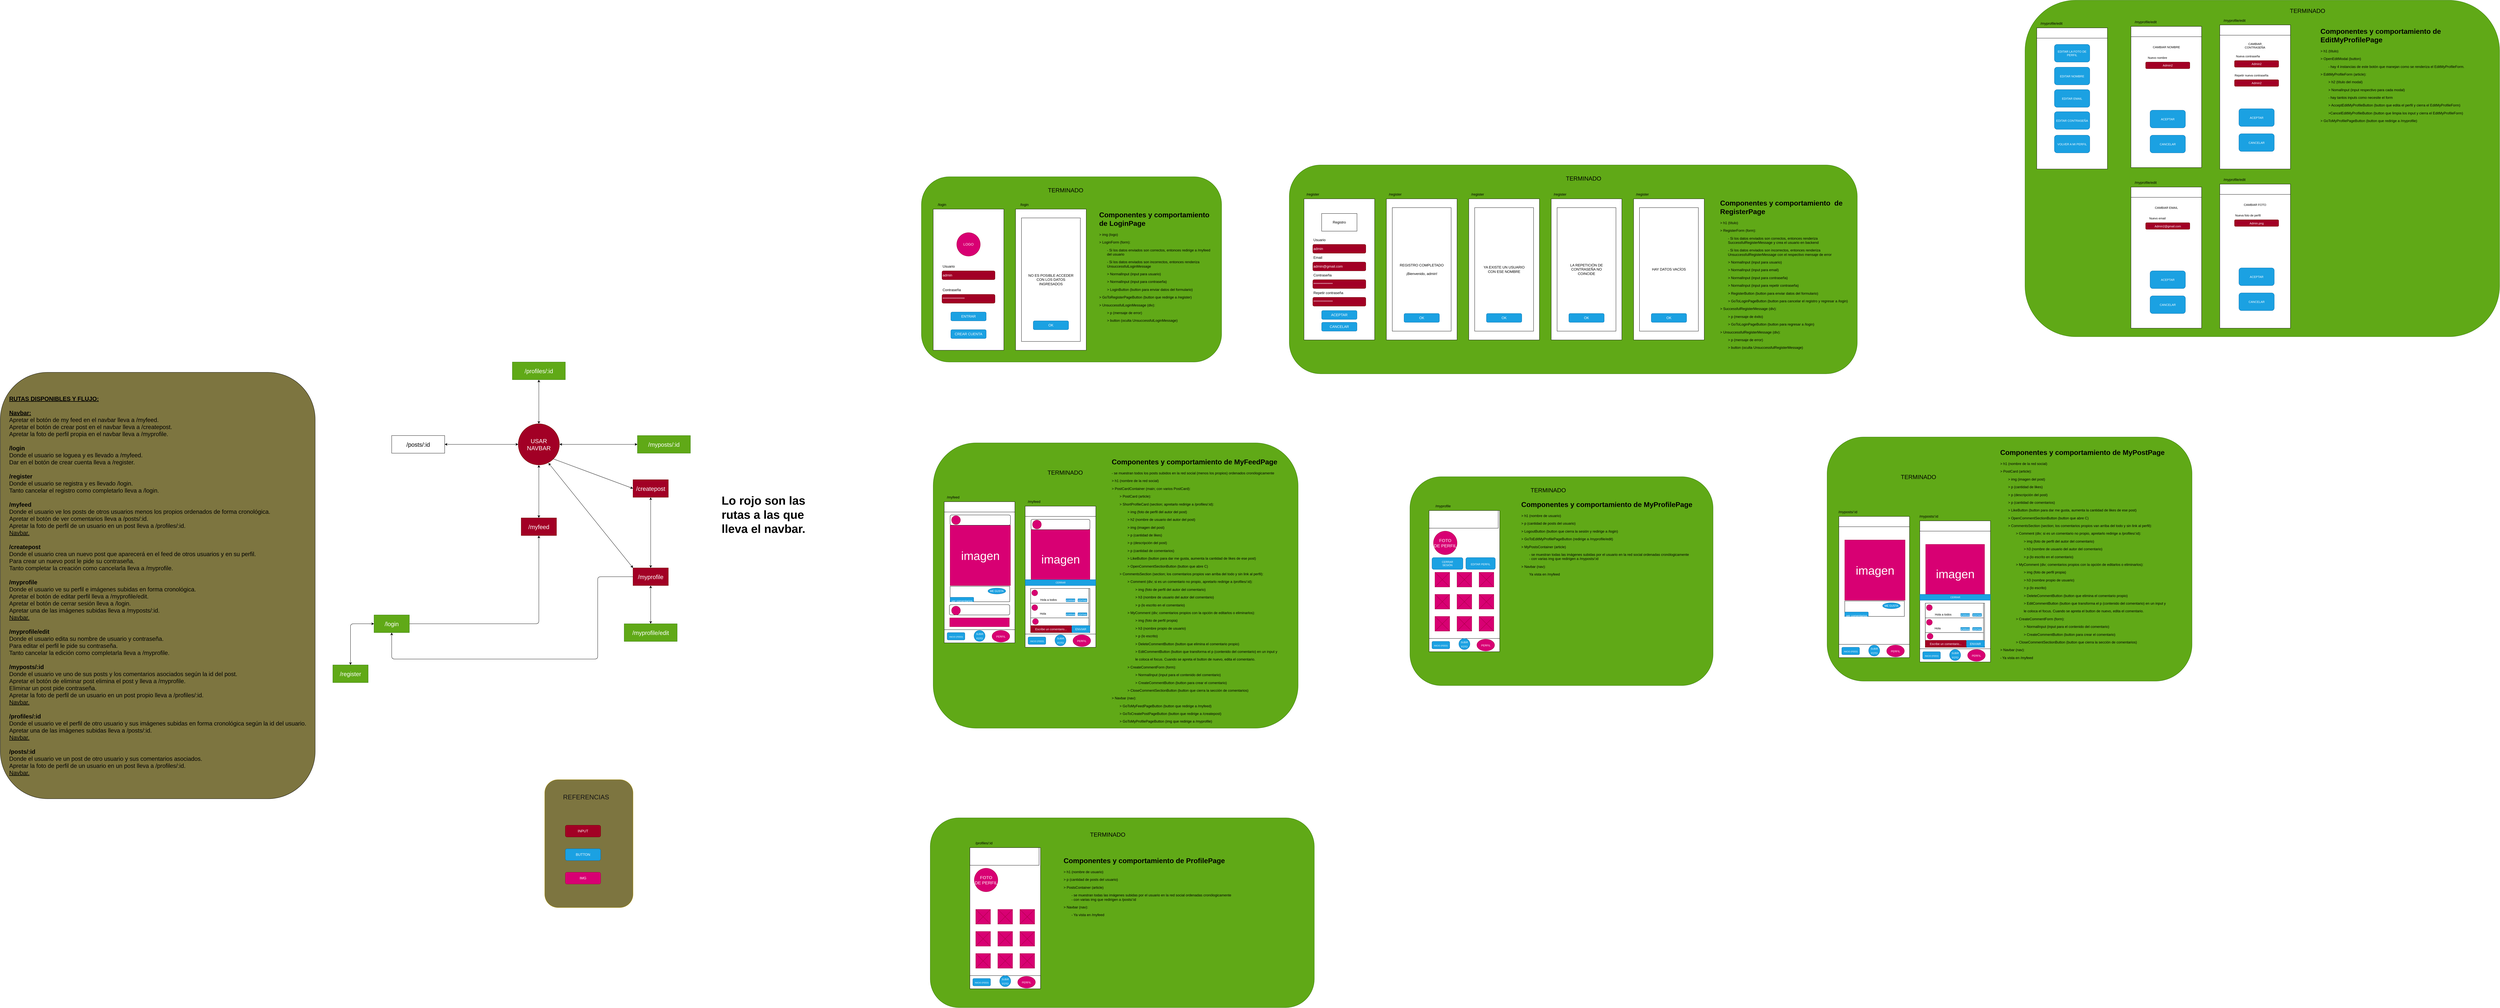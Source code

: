 <mxfile>
    <diagram id="dqenSdSLRRkjRAQdouFI" name="Page-1">
        <mxGraphModel dx="2942" dy="5225" grid="1" gridSize="10" guides="1" tooltips="1" connect="1" arrows="1" fold="1" page="0" pageScale="1" pageWidth="850" pageHeight="1100" math="0" shadow="0">
            <root>
                <mxCell id="0"/>
                <mxCell id="1" parent="0"/>
                <mxCell id="245" value="" style="rounded=1;whiteSpace=wrap;html=1;fontSize=40;fontColor=#ffffff;fillColor=#60a917;strokeColor=#2D7600;" parent="1" vertex="1">
                    <mxGeometry x="1820" y="-2655" width="1240" height="970" as="geometry"/>
                </mxCell>
                <mxCell id="242" value="" style="rounded=1;whiteSpace=wrap;html=1;fontSize=40;fontColor=#ffffff;fillColor=#60a917;strokeColor=#2D7600;" parent="1" vertex="1">
                    <mxGeometry x="3440" y="-2540" width="1030" height="710" as="geometry"/>
                </mxCell>
                <mxCell id="224" value="" style="rounded=1;whiteSpace=wrap;html=1;fillColor=#7D7540;fontColor=#000000;strokeColor=#B09500;" parent="1" vertex="1">
                    <mxGeometry x="500" y="-1510" width="300" height="435" as="geometry"/>
                </mxCell>
                <mxCell id="106" value="" style="rounded=1;whiteSpace=wrap;html=1;fontSize=40;fontColor=#ffffff;fillColor=#60a917;strokeColor=#2D7600;" parent="1" vertex="1">
                    <mxGeometry x="1810" y="-1380" width="1305" height="645" as="geometry"/>
                </mxCell>
                <mxCell id="79" value="" style="rounded=1;whiteSpace=wrap;html=1;fontSize=40;fontColor=#ffffff;fillColor=#60a917;strokeColor=#2D7600;" parent="1" vertex="1">
                    <mxGeometry x="3030" y="-3600" width="1930" height="710" as="geometry"/>
                </mxCell>
                <mxCell id="78" value="" style="rounded=1;whiteSpace=wrap;html=1;fontSize=40;fontColor=#ffffff;fillColor=#60a917;strokeColor=#2D7600;" parent="1" vertex="1">
                    <mxGeometry x="1780" y="-3560" width="1020" height="630" as="geometry"/>
                </mxCell>
                <mxCell id="2" value="" style="rounded=0;whiteSpace=wrap;html=1;" parent="1" vertex="1">
                    <mxGeometry x="1820" y="-3450" width="240" height="480" as="geometry"/>
                </mxCell>
                <mxCell id="4" value="admin" style="rounded=1;whiteSpace=wrap;html=1;align=left;fillColor=#a20025;fontColor=#ffffff;strokeColor=#6F0000;" parent="1" vertex="1">
                    <mxGeometry x="1850" y="-3240" width="180" height="30" as="geometry"/>
                </mxCell>
                <mxCell id="5" value="****************" style="rounded=1;whiteSpace=wrap;html=1;align=left;fillColor=#a20025;fontColor=#ffffff;strokeColor=#6F0000;" parent="1" vertex="1">
                    <mxGeometry x="1850" y="-3160" width="180" height="30" as="geometry"/>
                </mxCell>
                <mxCell id="6" value="Usuario" style="text;html=1;strokeColor=none;fillColor=none;align=left;verticalAlign=middle;whiteSpace=wrap;rounded=0;" parent="1" vertex="1">
                    <mxGeometry x="1850" y="-3270" width="60" height="30" as="geometry"/>
                </mxCell>
                <mxCell id="7" value="Contraseña" style="text;html=1;strokeColor=none;fillColor=none;align=left;verticalAlign=middle;whiteSpace=wrap;rounded=0;" parent="1" vertex="1">
                    <mxGeometry x="1850" y="-3190" width="100" height="30" as="geometry"/>
                </mxCell>
                <mxCell id="8" value="LOGO" style="ellipse;whiteSpace=wrap;html=1;aspect=fixed;fillColor=#d80073;fontColor=#ffffff;strokeColor=#A50040;" parent="1" vertex="1">
                    <mxGeometry x="1900" y="-3370" width="80" height="80" as="geometry"/>
                </mxCell>
                <mxCell id="9" value="ENTRAR" style="rounded=1;whiteSpace=wrap;html=1;fillColor=#1ba1e2;fontColor=#ffffff;strokeColor=#006EAF;" parent="1" vertex="1">
                    <mxGeometry x="1880" y="-3100" width="120" height="30" as="geometry"/>
                </mxCell>
                <mxCell id="11" value="&lt;h1 style=&quot;text-align: left;&quot;&gt;&lt;font color=&quot;#000000&quot;&gt;Componentes y comportamiento de LoginPage&lt;/font&gt;&lt;/h1&gt;&lt;p style=&quot;text-align: left;&quot;&gt;&lt;font color=&quot;#000000&quot;&gt;&amp;gt; img (logo)&lt;/font&gt;&lt;/p&gt;&lt;p style=&quot;text-align: left;&quot;&gt;&lt;font color=&quot;#000000&quot;&gt;&amp;gt; LoginForm (form):&lt;/font&gt;&lt;/p&gt;&lt;p style=&quot;text-align: left;&quot;&gt;&lt;span style=&quot;background-color: initial;&quot;&gt;&lt;font color=&quot;#000000&quot;&gt;&lt;span style=&quot;white-space: pre;&quot;&gt;&#9;&lt;/span&gt;- Si los datos enviados son correctos, entonces redirige a /myfeed &lt;span style=&quot;white-space: pre;&quot;&gt;&#9;&lt;/span&gt;del usuario&lt;/font&gt;&lt;/span&gt;&lt;/p&gt;&lt;p style=&quot;text-align: left;&quot;&gt;&lt;span style=&quot;background-color: initial;&quot;&gt;&lt;font color=&quot;#000000&quot;&gt;&lt;span style=&quot;white-space: pre;&quot;&gt;&#9;&lt;/span&gt;- Si los datos enviados son incorrectos, entonces renderiza &lt;span style=&quot;white-space: pre;&quot;&gt;&#9;&lt;/span&gt;UnsuccessfulLoginMessage&lt;/font&gt;&lt;/span&gt;&lt;/p&gt;&lt;p style=&quot;text-align: left;&quot;&gt;&lt;font color=&quot;#000000&quot;&gt;&lt;span style=&quot;white-space: pre;&quot;&gt;&#9;&lt;/span&gt;&amp;gt;&amp;nbsp;NormalInput (input para usuario)&lt;br&gt;&lt;/font&gt;&lt;/p&gt;&lt;p style=&quot;text-align: left;&quot;&gt;&lt;font color=&quot;#000000&quot;&gt;&lt;span style=&quot;white-space: pre;&quot;&gt;&#9;&lt;/span&gt;&amp;gt;&amp;nbsp;NormalInput (input para contraseña)&lt;br&gt;&lt;/font&gt;&lt;/p&gt;&lt;p style=&quot;text-align: left;&quot;&gt;&lt;font color=&quot;#000000&quot;&gt;&lt;span style=&quot;white-space: pre;&quot;&gt;&#9;&lt;/span&gt;&amp;gt;&amp;nbsp;LoginButton (button para enviar datos del formulario&lt;span style=&quot;background-color: initial;&quot;&gt;)&lt;/span&gt;&lt;/font&gt;&lt;/p&gt;&lt;p style=&quot;text-align: left;&quot;&gt;&lt;font color=&quot;#000000&quot;&gt;&amp;gt; GoToRegisterPageButton (button que redirige a /register)&lt;/font&gt;&lt;/p&gt;&lt;p style=&quot;text-align: left;&quot;&gt;&lt;font color=&quot;#000000&quot;&gt;&amp;gt; UnsuccessfulLoginMessage (div):&lt;/font&gt;&lt;/p&gt;&lt;p style=&quot;text-align: left;&quot;&gt;&lt;font color=&quot;#000000&quot;&gt;&lt;span style=&quot;white-space: pre;&quot;&gt;&#9;&lt;/span&gt;&amp;gt;&amp;nbsp;p (mensaje de error)&lt;br&gt;&lt;/font&gt;&lt;/p&gt;&lt;p style=&quot;text-align: left;&quot;&gt;&lt;font color=&quot;#000000&quot;&gt;&lt;span style=&quot;white-space: pre;&quot;&gt;&#9;&lt;/span&gt;&amp;gt;&amp;nbsp;button (oculta UnsuccessfulLoginMessage)&lt;br&gt;&lt;/font&gt;&lt;/p&gt;&lt;p style=&quot;text-align: left;&quot;&gt;&lt;span style=&quot;white-space: pre;&quot;&gt;&lt;font color=&quot;#000000&quot;&gt;&#9;&lt;/font&gt;&lt;/span&gt;&lt;br&gt;&lt;/p&gt;" style="text;html=1;strokeColor=none;fillColor=none;spacing=5;spacingTop=-20;whiteSpace=wrap;overflow=hidden;rounded=0;align=center;" parent="1" vertex="1">
                    <mxGeometry x="2380" y="-3450" width="400" height="480" as="geometry"/>
                </mxCell>
                <mxCell id="12" value="/login" style="text;html=1;strokeColor=none;fillColor=none;align=center;verticalAlign=middle;whiteSpace=wrap;rounded=0;" parent="1" vertex="1">
                    <mxGeometry x="1820" y="-3480" width="60" height="30" as="geometry"/>
                </mxCell>
                <mxCell id="13" value="" style="rounded=0;whiteSpace=wrap;html=1;" parent="1" vertex="1">
                    <mxGeometry x="3080" y="-3485" width="240" height="480" as="geometry"/>
                </mxCell>
                <mxCell id="14" value="&lt;h1 style=&quot;text-align: left;&quot;&gt;&lt;font color=&quot;#000000&quot;&gt;Componentes y comportamiento&amp;nbsp; de RegisterPage&lt;/font&gt;&lt;/h1&gt;&lt;p style=&quot;text-align: left;&quot;&gt;&lt;font color=&quot;#000000&quot;&gt;&amp;gt; h1 (título)&lt;/font&gt;&lt;/p&gt;&lt;p style=&quot;text-align: left;&quot;&gt;&lt;font color=&quot;#000000&quot;&gt;&amp;gt; RegisterForm (form):&lt;/font&gt;&lt;/p&gt;&lt;p style=&quot;text-align: left;&quot;&gt;&lt;font color=&quot;#000000&quot;&gt;&lt;span style=&quot;&quot;&gt;&#9;&lt;/span&gt;&lt;span style=&quot;background-color: initial;&quot;&gt;&lt;span style=&quot;white-space: pre;&quot;&gt;&#9;&lt;/span&gt;- Si los datos enviados son correctos, entonces renderiza &lt;span style=&quot;white-space: pre;&quot;&gt;&#9;&lt;/span&gt;SuccessfulRegisterMessage y crea el usuario en backend&lt;/span&gt;&lt;br&gt;&lt;/font&gt;&lt;/p&gt;&lt;p style=&quot;text-align: left;&quot;&gt;&lt;font color=&quot;#000000&quot;&gt;&lt;span style=&quot;&quot;&gt;&#9;&lt;/span&gt;&lt;span style=&quot;white-space: pre;&quot;&gt;&#9;&lt;/span&gt;- Si los datos enviados son incorrectos, entonces renderiza &lt;span style=&quot;white-space: pre;&quot;&gt;&#9;&lt;/span&gt;UnsuccessfulRegisterMessage con el respectivo mensaje de error&lt;/font&gt;&lt;/p&gt;&lt;p style=&quot;text-align: left;&quot;&gt;&lt;font color=&quot;#000000&quot;&gt;&lt;span style=&quot;&quot;&gt;&#9;&lt;/span&gt;&lt;span style=&quot;white-space: pre;&quot;&gt;&#9;&lt;/span&gt;&amp;gt;&amp;nbsp;NormalInput (input para usuario)&lt;br&gt;&lt;/font&gt;&lt;/p&gt;&lt;p style=&quot;text-align: left;&quot;&gt;&lt;font color=&quot;#000000&quot;&gt;&lt;span style=&quot;white-space: pre;&quot;&gt;&#9;&lt;/span&gt;&amp;gt; NormalInput (input para email)&lt;br&gt;&lt;/font&gt;&lt;/p&gt;&lt;p style=&quot;text-align: left;&quot;&gt;&lt;font color=&quot;#000000&quot;&gt;&lt;span style=&quot;&quot;&gt;&#9;&lt;/span&gt;&lt;span style=&quot;white-space: pre;&quot;&gt;&#9;&lt;/span&gt;&amp;gt;&amp;nbsp;NormalInput (input para contraseña)&lt;br&gt;&lt;/font&gt;&lt;/p&gt;&lt;p style=&quot;text-align: left;&quot;&gt;&lt;font color=&quot;#000000&quot;&gt;&lt;span style=&quot;&quot;&gt;&#9;&lt;/span&gt;&lt;span style=&quot;white-space: pre;&quot;&gt;&#9;&lt;/span&gt;&amp;gt;&amp;nbsp;NormalInput (input para repetir contraseña)&lt;br&gt;&lt;/font&gt;&lt;/p&gt;&lt;p style=&quot;text-align: left;&quot;&gt;&lt;font color=&quot;#000000&quot;&gt;&lt;span style=&quot;&quot;&gt;&#9;&lt;/span&gt;&lt;span style=&quot;white-space: pre;&quot;&gt;&#9;&lt;/span&gt;&amp;gt;&amp;nbsp;RegisterButton (button para enviar datos del formulario&lt;span style=&quot;background-color: initial;&quot;&gt;)&lt;/span&gt;&lt;/font&gt;&lt;/p&gt;&lt;p style=&quot;text-align: left;&quot;&gt;&lt;span style=&quot;background-color: initial;&quot;&gt;&lt;font color=&quot;#000000&quot;&gt;&lt;span style=&quot;&quot;&gt;&#9;&lt;/span&gt;&lt;span style=&quot;white-space: pre;&quot;&gt;&#9;&lt;/span&gt;&amp;gt;&amp;nbsp;GoToLoginPageButton (button para cancelar el registro y regresar a /login)&lt;br&gt;&lt;/font&gt;&lt;/span&gt;&lt;/p&gt;&lt;p style=&quot;text-align: left;&quot;&gt;&lt;span style=&quot;background-color: initial;&quot;&gt;&lt;font color=&quot;#000000&quot;&gt;&amp;gt; SuccessfulRegisterMessage (div):&lt;/font&gt;&lt;/span&gt;&lt;/p&gt;&lt;p style=&quot;text-align: left;&quot;&gt;&lt;span style=&quot;background-color: initial;&quot;&gt;&lt;font color=&quot;#000000&quot;&gt;&lt;span style=&quot;&quot;&gt;&#9;&lt;/span&gt;&lt;span style=&quot;white-space: pre;&quot;&gt;&#9;&lt;/span&gt;&amp;gt;&amp;nbsp;p (mensaje de éxito)&lt;br&gt;&lt;/font&gt;&lt;/span&gt;&lt;/p&gt;&lt;p style=&quot;text-align: left;&quot;&gt;&lt;span style=&quot;background-color: initial;&quot;&gt;&lt;font color=&quot;#000000&quot;&gt;&lt;span style=&quot;&quot;&gt;&#9;&lt;/span&gt;&lt;span style=&quot;white-space: pre;&quot;&gt;&#9;&lt;/span&gt;&amp;gt;&amp;nbsp;GoToLoginPageButton (button para regresar a /login)&lt;br&gt;&lt;/font&gt;&lt;/span&gt;&lt;/p&gt;&lt;p style=&quot;text-align: left;&quot;&gt;&lt;span style=&quot;background-color: initial;&quot;&gt;&lt;font color=&quot;#000000&quot;&gt;&amp;gt; UnsuccessfulRegisterMessage (div):&lt;/font&gt;&lt;/span&gt;&lt;/p&gt;&lt;p style=&quot;text-align: left;&quot;&gt;&lt;span style=&quot;background-color: initial;&quot;&gt;&lt;font color=&quot;#000000&quot;&gt;&lt;span style=&quot;&quot;&gt;&#9;&lt;/span&gt;&lt;span style=&quot;white-space: pre;&quot;&gt;&#9;&lt;/span&gt;&amp;gt;&amp;nbsp;p (mensaje de error)&lt;br&gt;&lt;/font&gt;&lt;/span&gt;&lt;/p&gt;&lt;p style=&quot;text-align: left;&quot;&gt;&lt;span style=&quot;background-color: initial;&quot;&gt;&lt;font color=&quot;#000000&quot;&gt;&lt;span style=&quot;&quot;&gt;&#9;&lt;/span&gt;&lt;span style=&quot;white-space: pre;&quot;&gt;&#9;&lt;/span&gt;&amp;gt;&amp;nbsp;button (oculta UnsuccessfulRegisterMessage)&lt;/font&gt;&lt;br&gt;&lt;/span&gt;&lt;/p&gt;" style="text;html=1;strokeColor=none;fillColor=none;spacing=5;spacingTop=-20;whiteSpace=wrap;overflow=hidden;rounded=0;align=center;" parent="1" vertex="1">
                    <mxGeometry x="4490" y="-3490" width="470" height="555" as="geometry"/>
                </mxCell>
                <mxCell id="15" value="admin" style="rounded=1;whiteSpace=wrap;html=1;align=left;fillColor=#a20025;fontColor=#ffffff;strokeColor=#6F0000;" parent="1" vertex="1">
                    <mxGeometry x="3110" y="-3330" width="180" height="30" as="geometry"/>
                </mxCell>
                <mxCell id="16" value="**************" style="rounded=1;whiteSpace=wrap;html=1;align=left;fillColor=#a20025;fontColor=#ffffff;strokeColor=#6F0000;" parent="1" vertex="1">
                    <mxGeometry x="3110" y="-3210" width="180" height="30" as="geometry"/>
                </mxCell>
                <mxCell id="17" value="**************" style="rounded=1;whiteSpace=wrap;html=1;align=left;fillColor=#a20025;fontColor=#ffffff;strokeColor=#6F0000;" parent="1" vertex="1">
                    <mxGeometry x="3110" y="-3150" width="180" height="30" as="geometry"/>
                </mxCell>
                <mxCell id="18" value="Usuario" style="text;html=1;strokeColor=none;fillColor=none;align=left;verticalAlign=middle;whiteSpace=wrap;rounded=0;" parent="1" vertex="1">
                    <mxGeometry x="3110" y="-3360" width="60" height="30" as="geometry"/>
                </mxCell>
                <mxCell id="19" value="Contraseña" style="text;html=1;strokeColor=none;fillColor=none;align=left;verticalAlign=middle;whiteSpace=wrap;rounded=0;" parent="1" vertex="1">
                    <mxGeometry x="3110" y="-3240" width="80" height="30" as="geometry"/>
                </mxCell>
                <mxCell id="20" value="Repetir contraseña" style="text;html=1;strokeColor=none;fillColor=none;align=left;verticalAlign=middle;whiteSpace=wrap;rounded=0;" parent="1" vertex="1">
                    <mxGeometry x="3110" y="-3180" width="120" height="30" as="geometry"/>
                </mxCell>
                <mxCell id="21" value="ACEPTAR" style="rounded=1;whiteSpace=wrap;html=1;fillColor=#1ba1e2;fontColor=#ffffff;strokeColor=#006EAF;" parent="1" vertex="1">
                    <mxGeometry x="3140" y="-3105" width="120" height="30" as="geometry"/>
                </mxCell>
                <mxCell id="23" value="Registro" style="rounded=0;whiteSpace=wrap;html=1;" parent="1" vertex="1">
                    <mxGeometry x="3140" y="-3435" width="120" height="60" as="geometry"/>
                </mxCell>
                <mxCell id="24" value="/register" style="text;html=1;strokeColor=none;fillColor=none;align=center;verticalAlign=middle;whiteSpace=wrap;rounded=0;" parent="1" vertex="1">
                    <mxGeometry x="3080" y="-3515" width="60" height="30" as="geometry"/>
                </mxCell>
                <mxCell id="25" value="" style="rounded=0;whiteSpace=wrap;html=1;" parent="1" vertex="1">
                    <mxGeometry x="3360" y="-3485" width="240" height="480" as="geometry"/>
                </mxCell>
                <mxCell id="26" value="usuario" style="rounded=1;whiteSpace=wrap;html=1;align=left;" parent="1" vertex="1">
                    <mxGeometry x="3390" y="-3325" width="180" height="30" as="geometry"/>
                </mxCell>
                <mxCell id="27" value="123" style="rounded=1;whiteSpace=wrap;html=1;align=left;" parent="1" vertex="1">
                    <mxGeometry x="3390" y="-3245" width="180" height="30" as="geometry"/>
                </mxCell>
                <mxCell id="28" value="123" style="rounded=1;whiteSpace=wrap;html=1;align=left;" parent="1" vertex="1">
                    <mxGeometry x="3390" y="-3165" width="180" height="30" as="geometry"/>
                </mxCell>
                <mxCell id="29" value="Usuario" style="text;html=1;strokeColor=none;fillColor=none;align=left;verticalAlign=middle;whiteSpace=wrap;rounded=0;" parent="1" vertex="1">
                    <mxGeometry x="3390" y="-3355" width="60" height="30" as="geometry"/>
                </mxCell>
                <mxCell id="30" value="Contraseña" style="text;html=1;strokeColor=none;fillColor=none;align=left;verticalAlign=middle;whiteSpace=wrap;rounded=0;" parent="1" vertex="1">
                    <mxGeometry x="3390" y="-3275" width="80" height="30" as="geometry"/>
                </mxCell>
                <mxCell id="31" value="Repetir contraseña" style="text;html=1;strokeColor=none;fillColor=none;align=left;verticalAlign=middle;whiteSpace=wrap;rounded=0;" parent="1" vertex="1">
                    <mxGeometry x="3390" y="-3195" width="120" height="30" as="geometry"/>
                </mxCell>
                <mxCell id="32" value="ACEPTAR" style="rounded=1;whiteSpace=wrap;html=1;" parent="1" vertex="1">
                    <mxGeometry x="3420" y="-3105" width="120" height="30" as="geometry"/>
                </mxCell>
                <mxCell id="33" value="Registro" style="rounded=0;whiteSpace=wrap;html=1;" parent="1" vertex="1">
                    <mxGeometry x="3420" y="-3435" width="120" height="60" as="geometry"/>
                </mxCell>
                <mxCell id="36" value="REGISTRO COMPLETADO&lt;br&gt;&lt;br&gt;¡Bienvenido, admin!" style="rounded=0;whiteSpace=wrap;html=1;" parent="1" vertex="1">
                    <mxGeometry x="3380" y="-3455" width="200" height="420" as="geometry"/>
                </mxCell>
                <mxCell id="37" value="CANCELAR" style="rounded=1;whiteSpace=wrap;html=1;fillColor=#1ba1e2;fontColor=#ffffff;strokeColor=#006EAF;" parent="1" vertex="1">
                    <mxGeometry x="3140" y="-3065" width="120" height="30" as="geometry"/>
                </mxCell>
                <mxCell id="38" value="OK" style="rounded=1;whiteSpace=wrap;html=1;fillColor=#1ba1e2;fontColor=#ffffff;strokeColor=#006EAF;" parent="1" vertex="1">
                    <mxGeometry x="3420" y="-3095" width="120" height="30" as="geometry"/>
                </mxCell>
                <mxCell id="39" value="" style="rounded=0;whiteSpace=wrap;html=1;" parent="1" vertex="1">
                    <mxGeometry x="3640" y="-3485" width="240" height="480" as="geometry"/>
                </mxCell>
                <mxCell id="40" value="usuario" style="rounded=1;whiteSpace=wrap;html=1;align=left;" parent="1" vertex="1">
                    <mxGeometry x="3670" y="-3325" width="180" height="30" as="geometry"/>
                </mxCell>
                <mxCell id="41" value="123" style="rounded=1;whiteSpace=wrap;html=1;align=left;" parent="1" vertex="1">
                    <mxGeometry x="3670" y="-3245" width="180" height="30" as="geometry"/>
                </mxCell>
                <mxCell id="42" value="123" style="rounded=1;whiteSpace=wrap;html=1;align=left;" parent="1" vertex="1">
                    <mxGeometry x="3670" y="-3165" width="180" height="30" as="geometry"/>
                </mxCell>
                <mxCell id="43" value="Usuario" style="text;html=1;strokeColor=none;fillColor=none;align=left;verticalAlign=middle;whiteSpace=wrap;rounded=0;" parent="1" vertex="1">
                    <mxGeometry x="3670" y="-3355" width="60" height="30" as="geometry"/>
                </mxCell>
                <mxCell id="44" value="Contraseña" style="text;html=1;strokeColor=none;fillColor=none;align=left;verticalAlign=middle;whiteSpace=wrap;rounded=0;" parent="1" vertex="1">
                    <mxGeometry x="3670" y="-3275" width="80" height="30" as="geometry"/>
                </mxCell>
                <mxCell id="45" value="Repetir contraseña" style="text;html=1;strokeColor=none;fillColor=none;align=left;verticalAlign=middle;whiteSpace=wrap;rounded=0;" parent="1" vertex="1">
                    <mxGeometry x="3670" y="-3195" width="120" height="30" as="geometry"/>
                </mxCell>
                <mxCell id="46" value="ACEPTAR" style="rounded=1;whiteSpace=wrap;html=1;" parent="1" vertex="1">
                    <mxGeometry x="3700" y="-3105" width="120" height="30" as="geometry"/>
                </mxCell>
                <mxCell id="47" value="Registro" style="rounded=0;whiteSpace=wrap;html=1;" parent="1" vertex="1">
                    <mxGeometry x="3700" y="-3435" width="120" height="60" as="geometry"/>
                </mxCell>
                <mxCell id="48" value="YA EXISTE UN USUARIO&lt;br&gt;CON ESE NOMBRE" style="rounded=0;whiteSpace=wrap;html=1;" parent="1" vertex="1">
                    <mxGeometry x="3660" y="-3455" width="200" height="420" as="geometry"/>
                </mxCell>
                <mxCell id="49" value="OK" style="rounded=1;whiteSpace=wrap;html=1;fillColor=#1ba1e2;fontColor=#ffffff;strokeColor=#006EAF;" parent="1" vertex="1">
                    <mxGeometry x="3700" y="-3095" width="120" height="30" as="geometry"/>
                </mxCell>
                <mxCell id="51" value="" style="rounded=0;whiteSpace=wrap;html=1;" parent="1" vertex="1">
                    <mxGeometry x="3920" y="-3485" width="240" height="480" as="geometry"/>
                </mxCell>
                <mxCell id="52" value="usuario" style="rounded=1;whiteSpace=wrap;html=1;align=left;" parent="1" vertex="1">
                    <mxGeometry x="3950" y="-3325" width="180" height="30" as="geometry"/>
                </mxCell>
                <mxCell id="53" value="123" style="rounded=1;whiteSpace=wrap;html=1;align=left;" parent="1" vertex="1">
                    <mxGeometry x="3950" y="-3245" width="180" height="30" as="geometry"/>
                </mxCell>
                <mxCell id="54" value="123" style="rounded=1;whiteSpace=wrap;html=1;align=left;" parent="1" vertex="1">
                    <mxGeometry x="3950" y="-3165" width="180" height="30" as="geometry"/>
                </mxCell>
                <mxCell id="55" value="Usuario" style="text;html=1;strokeColor=none;fillColor=none;align=left;verticalAlign=middle;whiteSpace=wrap;rounded=0;" parent="1" vertex="1">
                    <mxGeometry x="3950" y="-3355" width="60" height="30" as="geometry"/>
                </mxCell>
                <mxCell id="56" value="Contraseña" style="text;html=1;strokeColor=none;fillColor=none;align=left;verticalAlign=middle;whiteSpace=wrap;rounded=0;" parent="1" vertex="1">
                    <mxGeometry x="3950" y="-3275" width="80" height="30" as="geometry"/>
                </mxCell>
                <mxCell id="57" value="Repetir contraseña" style="text;html=1;strokeColor=none;fillColor=none;align=left;verticalAlign=middle;whiteSpace=wrap;rounded=0;" parent="1" vertex="1">
                    <mxGeometry x="3950" y="-3195" width="120" height="30" as="geometry"/>
                </mxCell>
                <mxCell id="58" value="ACEPTAR" style="rounded=1;whiteSpace=wrap;html=1;" parent="1" vertex="1">
                    <mxGeometry x="3980" y="-3105" width="120" height="30" as="geometry"/>
                </mxCell>
                <mxCell id="59" value="Registro" style="rounded=0;whiteSpace=wrap;html=1;" parent="1" vertex="1">
                    <mxGeometry x="3980" y="-3435" width="120" height="60" as="geometry"/>
                </mxCell>
                <mxCell id="60" value="LA REPETICIÓN DE&lt;br&gt;CONTRASEÑA NO&lt;br&gt;COINCIDE" style="rounded=0;whiteSpace=wrap;html=1;" parent="1" vertex="1">
                    <mxGeometry x="3940" y="-3455" width="200" height="420" as="geometry"/>
                </mxCell>
                <mxCell id="61" value="OK" style="rounded=1;whiteSpace=wrap;html=1;fillColor=#1ba1e2;fontColor=#ffffff;strokeColor=#006EAF;" parent="1" vertex="1">
                    <mxGeometry x="3980" y="-3095" width="120" height="30" as="geometry"/>
                </mxCell>
                <mxCell id="63" value="" style="rounded=0;whiteSpace=wrap;html=1;" parent="1" vertex="1">
                    <mxGeometry x="2100" y="-3450" width="240" height="480" as="geometry"/>
                </mxCell>
                <mxCell id="64" value="" style="rounded=1;whiteSpace=wrap;html=1;" parent="1" vertex="1">
                    <mxGeometry x="2130" y="-3240" width="180" height="30" as="geometry"/>
                </mxCell>
                <mxCell id="65" value="" style="rounded=1;whiteSpace=wrap;html=1;" parent="1" vertex="1">
                    <mxGeometry x="2130" y="-3160" width="180" height="30" as="geometry"/>
                </mxCell>
                <mxCell id="66" value="Usuario" style="text;html=1;strokeColor=none;fillColor=none;align=left;verticalAlign=middle;whiteSpace=wrap;rounded=0;" parent="1" vertex="1">
                    <mxGeometry x="2130" y="-3270" width="60" height="30" as="geometry"/>
                </mxCell>
                <mxCell id="67" value="Contraseña" style="text;html=1;strokeColor=none;fillColor=none;align=left;verticalAlign=middle;whiteSpace=wrap;rounded=0;" parent="1" vertex="1">
                    <mxGeometry x="2130" y="-3190" width="100" height="30" as="geometry"/>
                </mxCell>
                <mxCell id="68" value="LOGO" style="ellipse;whiteSpace=wrap;html=1;aspect=fixed;" parent="1" vertex="1">
                    <mxGeometry x="2180" y="-3370" width="80" height="80" as="geometry"/>
                </mxCell>
                <mxCell id="69" value="ENTRAR" style="rounded=1;whiteSpace=wrap;html=1;" parent="1" vertex="1">
                    <mxGeometry x="2160" y="-3100" width="120" height="30" as="geometry"/>
                </mxCell>
                <mxCell id="70" value="Crea una cuenta aquí" style="text;html=1;strokeColor=none;fillColor=none;align=center;verticalAlign=middle;whiteSpace=wrap;rounded=0;" parent="1" vertex="1">
                    <mxGeometry x="2165" y="-3040" width="110" height="30" as="geometry"/>
                </mxCell>
                <mxCell id="71" value="/login" style="text;html=1;strokeColor=none;fillColor=none;align=center;verticalAlign=middle;whiteSpace=wrap;rounded=0;" parent="1" vertex="1">
                    <mxGeometry x="2100" y="-3480" width="60" height="30" as="geometry"/>
                </mxCell>
                <mxCell id="72" value="NO ES POSIBLE ACCEDER&lt;br&gt;CON LOS DATOS&lt;br&gt;INGRESADOS" style="rounded=0;whiteSpace=wrap;html=1;" parent="1" vertex="1">
                    <mxGeometry x="2120" y="-3420" width="200" height="420" as="geometry"/>
                </mxCell>
                <mxCell id="73" value="OK" style="rounded=1;whiteSpace=wrap;html=1;fillColor=#1ba1e2;fontColor=#ffffff;strokeColor=#006EAF;" parent="1" vertex="1">
                    <mxGeometry x="2160" y="-3070" width="120" height="30" as="geometry"/>
                </mxCell>
                <mxCell id="80" value="" style="rounded=0;whiteSpace=wrap;html=1;" parent="1" vertex="1">
                    <mxGeometry x="4200" y="-3485" width="240" height="480" as="geometry"/>
                </mxCell>
                <mxCell id="81" value="usuario" style="rounded=1;whiteSpace=wrap;html=1;align=left;" parent="1" vertex="1">
                    <mxGeometry x="4230" y="-3325" width="180" height="30" as="geometry"/>
                </mxCell>
                <mxCell id="82" value="123" style="rounded=1;whiteSpace=wrap;html=1;align=left;" parent="1" vertex="1">
                    <mxGeometry x="4230" y="-3245" width="180" height="30" as="geometry"/>
                </mxCell>
                <mxCell id="83" value="123" style="rounded=1;whiteSpace=wrap;html=1;align=left;" parent="1" vertex="1">
                    <mxGeometry x="4230" y="-3165" width="180" height="30" as="geometry"/>
                </mxCell>
                <mxCell id="84" value="Usuario" style="text;html=1;strokeColor=none;fillColor=none;align=left;verticalAlign=middle;whiteSpace=wrap;rounded=0;" parent="1" vertex="1">
                    <mxGeometry x="4230" y="-3355" width="60" height="30" as="geometry"/>
                </mxCell>
                <mxCell id="85" value="Contraseña" style="text;html=1;strokeColor=none;fillColor=none;align=left;verticalAlign=middle;whiteSpace=wrap;rounded=0;" parent="1" vertex="1">
                    <mxGeometry x="4230" y="-3275" width="80" height="30" as="geometry"/>
                </mxCell>
                <mxCell id="86" value="Repetir contraseña" style="text;html=1;strokeColor=none;fillColor=none;align=left;verticalAlign=middle;whiteSpace=wrap;rounded=0;" parent="1" vertex="1">
                    <mxGeometry x="4230" y="-3195" width="120" height="30" as="geometry"/>
                </mxCell>
                <mxCell id="87" value="ACEPTAR" style="rounded=1;whiteSpace=wrap;html=1;" parent="1" vertex="1">
                    <mxGeometry x="4260" y="-3105" width="120" height="30" as="geometry"/>
                </mxCell>
                <mxCell id="88" value="Registro" style="rounded=0;whiteSpace=wrap;html=1;" parent="1" vertex="1">
                    <mxGeometry x="4260" y="-3435" width="120" height="60" as="geometry"/>
                </mxCell>
                <mxCell id="89" value="HAY DATOS VACÍOS" style="rounded=0;whiteSpace=wrap;html=1;" parent="1" vertex="1">
                    <mxGeometry x="4220" y="-3455" width="200" height="420" as="geometry"/>
                </mxCell>
                <mxCell id="90" value="OK" style="rounded=1;whiteSpace=wrap;html=1;fillColor=#1ba1e2;fontColor=#ffffff;strokeColor=#006EAF;" parent="1" vertex="1">
                    <mxGeometry x="4260" y="-3095" width="120" height="30" as="geometry"/>
                </mxCell>
                <mxCell id="92" value="" style="rounded=0;whiteSpace=wrap;html=1;" parent="1" vertex="1">
                    <mxGeometry x="1857.5" y="-2455" width="240" height="480" as="geometry"/>
                </mxCell>
                <mxCell id="100" value="/myfeed" style="text;html=1;strokeColor=none;fillColor=none;align=center;verticalAlign=middle;whiteSpace=wrap;rounded=0;" parent="1" vertex="1">
                    <mxGeometry x="1857.5" y="-2485" width="60" height="30" as="geometry"/>
                </mxCell>
                <mxCell id="105" value="CREAR CUENTA" style="rounded=1;whiteSpace=wrap;html=1;fillColor=#1ba1e2;fontColor=#ffffff;strokeColor=#006EAF;" parent="1" vertex="1">
                    <mxGeometry x="1880" y="-3040" width="120" height="30" as="geometry"/>
                </mxCell>
                <mxCell id="107" value="&lt;h1 style=&quot;text-align: left;&quot;&gt;&lt;font color=&quot;#000000&quot;&gt;Componentes y comportamiento de MyFeedPage&lt;/font&gt;&lt;/h1&gt;&lt;p style=&quot;text-align: left;&quot;&gt;&lt;font color=&quot;#000000&quot;&gt;- se muestran todos los posts subidos en la red social (menos los propios) ordenados cronólogicamente&lt;/font&gt;&lt;/p&gt;&lt;p style=&quot;text-align: left;&quot;&gt;&lt;font color=&quot;#000000&quot;&gt;&amp;gt; h1 (nombre de la red social)&lt;/font&gt;&lt;/p&gt;&lt;p style=&quot;text-align: left;&quot;&gt;&lt;font color=&quot;#000000&quot;&gt;&amp;gt; PostCardContainer (main; con varios PostCard):&lt;/font&gt;&lt;/p&gt;&lt;p style=&quot;text-align: left;&quot;&gt;&lt;font color=&quot;#000000&quot;&gt;&lt;span style=&quot;&quot;&gt;&#9;&lt;/span&gt;&lt;span style=&quot;white-space: pre;&quot;&gt;&#9;&lt;/span&gt;&amp;gt; PostCard (article):&lt;/font&gt;&lt;/p&gt;&lt;p style=&quot;text-align: left;&quot;&gt;&lt;font color=&quot;#000000&quot;&gt;&lt;span style=&quot;&quot;&gt;&#9;&lt;/span&gt;&lt;span style=&quot;&quot;&gt;&#9;&lt;/span&gt;&lt;span style=&quot;white-space: pre;&quot;&gt;&#9;&lt;/span&gt;&amp;gt; ShortProfileCard (section; apretarlo redirige a /profiles/:id):&lt;br&gt;&lt;/font&gt;&lt;/p&gt;&lt;p style=&quot;text-align: left;&quot;&gt;&lt;font color=&quot;#000000&quot;&gt;&lt;span style=&quot;&quot;&gt;&#9;&lt;span style=&quot;&quot;&gt;&#9;&lt;span style=&quot;&quot;&gt;&#9;&lt;/span&gt;&lt;/span&gt;&lt;/span&gt;&lt;span style=&quot;white-space: pre;&quot;&gt;&#9;&lt;/span&gt;&lt;span style=&quot;white-space: pre;&quot;&gt;&#9;&lt;/span&gt;&amp;gt;&amp;nbsp;img (foto de perfil del autor del post)&lt;/font&gt;&lt;/p&gt;&lt;p style=&quot;text-align: left;&quot;&gt;&lt;font color=&quot;#000000&quot;&gt;&lt;span style=&quot;&quot;&gt;&#9;&lt;span style=&quot;&quot;&gt;&#9;&lt;span style=&quot;&quot;&gt;&#9;&lt;/span&gt;&lt;/span&gt;&lt;/span&gt;&lt;span style=&quot;white-space: pre;&quot;&gt;&#9;&lt;/span&gt;&lt;span style=&quot;white-space: pre;&quot;&gt;&#9;&lt;/span&gt;&amp;gt;&amp;nbsp;h2 (nombre de usuario del autor del post)&lt;br&gt;&lt;/font&gt;&lt;/p&gt;&lt;p style=&quot;text-align: left;&quot;&gt;&lt;font color=&quot;#000000&quot;&gt;&lt;span style=&quot;&quot;&gt;&#9;&lt;span style=&quot;&quot;&gt;&#9;&lt;/span&gt;&lt;span style=&quot;white-space: pre;&quot;&gt;&#9;&lt;/span&gt;&lt;span style=&quot;white-space: pre;&quot;&gt;&#9;&lt;/span&gt;&amp;gt;&lt;/span&gt;&amp;nbsp;img (imagen del post)&lt;/font&gt;&lt;/p&gt;&lt;p style=&quot;text-align: left;&quot;&gt;&lt;font color=&quot;#000000&quot;&gt;&lt;span style=&quot;&quot;&gt;&#9;&lt;/span&gt;&lt;span style=&quot;&quot;&gt;&#9;&lt;/span&gt;&lt;span style=&quot;white-space: pre;&quot;&gt;&#9;&lt;/span&gt;&lt;span style=&quot;white-space: pre;&quot;&gt;&#9;&lt;/span&gt;&amp;gt;&amp;nbsp;p (cantidad de likes)&lt;br&gt;&lt;/font&gt;&lt;/p&gt;&lt;p style=&quot;text-align: left;&quot;&gt;&lt;font color=&quot;#000000&quot;&gt;&lt;span style=&quot;&quot;&gt;&#9;&lt;/span&gt;&lt;span style=&quot;&quot;&gt;&#9;&lt;/span&gt;&lt;span style=&quot;white-space: pre;&quot;&gt;&#9;&lt;/span&gt;&lt;span style=&quot;white-space: pre;&quot;&gt;&#9;&lt;/span&gt;&amp;gt;&amp;nbsp;p (descripción del post)&lt;br&gt;&lt;/font&gt;&lt;/p&gt;&lt;p style=&quot;text-align: left;&quot;&gt;&lt;font color=&quot;#000000&quot;&gt;&lt;span style=&quot;&quot;&gt;&#9;&lt;/span&gt;&lt;span style=&quot;&quot;&gt;&#9;&lt;/span&gt;&lt;span style=&quot;white-space: pre;&quot;&gt;&#9;&lt;/span&gt;&lt;span style=&quot;white-space: pre;&quot;&gt;&#9;&lt;/span&gt;&amp;gt;&amp;nbsp;p (cantidad de comentarios)&lt;br&gt;&lt;/font&gt;&lt;/p&gt;&lt;p style=&quot;text-align: left;&quot;&gt;&lt;font color=&quot;#000000&quot;&gt;&lt;span style=&quot;&quot;&gt;&#9;&lt;/span&gt;&lt;span style=&quot;&quot;&gt;&#9;&lt;/span&gt;&lt;span style=&quot;white-space: pre;&quot;&gt;&#9;&lt;/span&gt;&lt;span style=&quot;white-space: pre;&quot;&gt;&#9;&lt;/span&gt;&amp;gt;&amp;nbsp;LikeButton (button para dar me gusta, aumenta la cantidad de likes de ese post)&lt;br&gt;&lt;/font&gt;&lt;/p&gt;&lt;p style=&quot;text-align: left;&quot;&gt;&lt;font color=&quot;#000000&quot;&gt;&lt;span style=&quot;&quot;&gt;&#9;&lt;/span&gt;&lt;span style=&quot;&quot;&gt;&#9;&lt;/span&gt;&lt;span style=&quot;white-space: pre;&quot;&gt;&#9;&lt;/span&gt;&lt;span style=&quot;white-space: pre;&quot;&gt;&#9;&lt;/span&gt;&amp;gt; OpenCommentSectionButton (button que abre C)&lt;/font&gt;&lt;/p&gt;&lt;p style=&quot;text-align: left;&quot;&gt;&lt;span style=&quot;color: rgb(0, 0, 0); background-color: initial;&quot;&gt;&lt;span style=&quot;white-space: pre;&quot;&gt;&#9;&lt;/span&gt;&amp;gt; CommentsSection (section; los comentarios propios van arriba del todo y sin link al perfil):&lt;/span&gt;&lt;/p&gt;&lt;p style=&quot;text-align: left;&quot;&gt;&lt;font color=&quot;#000000&quot;&gt;&lt;span style=&quot;&quot;&gt;&#9;&lt;span style=&quot;&quot;&gt;&#9;&lt;/span&gt;&lt;/span&gt;&lt;span style=&quot;white-space: pre;&quot;&gt;&#9;&lt;span style=&quot;white-space: pre;&quot;&gt;&#9;&lt;/span&gt;&lt;/span&gt;&amp;gt; Comment (div; si es un comentario no propio, apretarlo redirige a /profiles/:id):&lt;br&gt;&lt;/font&gt;&lt;/p&gt;&lt;p style=&quot;text-align: left;&quot;&gt;&lt;font color=&quot;#000000&quot;&gt;&lt;span style=&quot;&quot;&gt;&#9;&lt;/span&gt;&lt;span style=&quot;&quot;&gt;&#9;&lt;span style=&quot;&quot;&gt;&#9;&lt;/span&gt;&lt;/span&gt;&lt;span style=&quot;white-space: pre;&quot;&gt;&#9;&lt;span style=&quot;white-space: pre;&quot;&gt;&#9;&lt;span style=&quot;white-space: pre;&quot;&gt;&#9;&lt;/span&gt;&lt;/span&gt;&lt;/span&gt;&amp;gt;&amp;nbsp;img (foto de perfil del autor del comentario)&lt;br&gt;&lt;/font&gt;&lt;/p&gt;&lt;p style=&quot;text-align: left;&quot;&gt;&lt;font color=&quot;#000000&quot;&gt;&lt;span style=&quot;&quot;&gt;&#9;&lt;/span&gt;&lt;span style=&quot;&quot;&gt;&#9;&lt;span style=&quot;&quot;&gt;&#9;&lt;/span&gt;&lt;/span&gt;&lt;span style=&quot;white-space: pre;&quot;&gt;&#9;&lt;span style=&quot;white-space: pre;&quot;&gt;&#9;&lt;span style=&quot;white-space: pre;&quot;&gt;&#9;&lt;/span&gt;&lt;/span&gt;&lt;/span&gt;&amp;gt;&amp;nbsp;h3 (nombre de usuario del autor del comentario)&lt;br&gt;&lt;/font&gt;&lt;/p&gt;&lt;p style=&quot;text-align: left;&quot;&gt;&lt;font color=&quot;#000000&quot;&gt;&lt;span style=&quot;&quot;&gt;&#9;&lt;/span&gt;&lt;span style=&quot;&quot;&gt;&#9;&lt;span style=&quot;&quot;&gt;&#9;&lt;/span&gt;&lt;/span&gt;&lt;span style=&quot;white-space: pre;&quot;&gt;&#9;&lt;span style=&quot;white-space: pre;&quot;&gt;&#9;&lt;span style=&quot;white-space: pre;&quot;&gt;&#9;&lt;/span&gt;&lt;/span&gt;&lt;/span&gt;&amp;gt;&amp;nbsp;p (lo escrito en el comentario)&lt;/font&gt;&lt;/p&gt;&lt;p style=&quot;text-align: left;&quot;&gt;&lt;font color=&quot;#000000&quot;&gt;&lt;span style=&quot;white-space: pre;&quot;&gt;&#9;&lt;/span&gt;&lt;span style=&quot;white-space: pre;&quot;&gt;&#9;&lt;/span&gt;&amp;gt; MyComment (div; comentarios propios con la opción de editarlos o eliminarlos):&lt;br&gt;&lt;/font&gt;&lt;/p&gt;&lt;p style=&quot;text-align: left;&quot;&gt;&lt;font color=&quot;#000000&quot;&gt;&lt;span style=&quot;white-space: pre;&quot;&gt;&#9;&lt;/span&gt;&lt;span style=&quot;white-space: pre;&quot;&gt;&#9;&lt;/span&gt;&lt;span style=&quot;white-space: pre;&quot;&gt;&#9;&lt;/span&gt;&amp;gt; img (foto de perfil propia)&lt;br&gt;&lt;/font&gt;&lt;/p&gt;&lt;p style=&quot;text-align: left;&quot;&gt;&lt;font color=&quot;#000000&quot;&gt;&lt;span style=&quot;white-space: pre;&quot;&gt;&#9;&lt;/span&gt;&lt;span style=&quot;white-space: pre;&quot;&gt;&#9;&lt;/span&gt;&lt;span style=&quot;white-space: pre;&quot;&gt;&#9;&lt;/span&gt;&amp;gt; h3 (nombre propio de usuario)&lt;br&gt;&lt;/font&gt;&lt;/p&gt;&lt;p style=&quot;text-align: left;&quot;&gt;&lt;font color=&quot;#000000&quot;&gt;&lt;span style=&quot;white-space: pre;&quot;&gt;&#9;&lt;/span&gt;&lt;span style=&quot;white-space: pre;&quot;&gt;&#9;&lt;/span&gt;&lt;span style=&quot;white-space: pre;&quot;&gt;&#9;&lt;/span&gt;&amp;gt; p (lo escrito)&lt;br&gt;&lt;/font&gt;&lt;/p&gt;&lt;p style=&quot;text-align: left;&quot;&gt;&lt;font color=&quot;#000000&quot;&gt;&lt;span style=&quot;white-space: pre;&quot;&gt;&#9;&lt;/span&gt;&lt;span style=&quot;white-space: pre;&quot;&gt;&#9;&lt;/span&gt;&lt;span style=&quot;white-space: pre;&quot;&gt;&#9;&lt;/span&gt;&amp;gt; DeleteCommentButton (button que elimina el comentario propio)&lt;br&gt;&lt;/font&gt;&lt;/p&gt;&lt;p style=&quot;text-align: left;&quot;&gt;&lt;font color=&quot;#000000&quot;&gt;&lt;span style=&quot;white-space: pre;&quot;&gt;&#9;&lt;/span&gt;&lt;span style=&quot;white-space: pre;&quot;&gt;&#9;&lt;/span&gt;&lt;span style=&quot;white-space: pre;&quot;&gt;&#9;&lt;/span&gt;&amp;gt; EditCommentButton (button que transforma el p (contenido del comentario) en un input y&lt;br&gt;&lt;/font&gt;&lt;/p&gt;&lt;p style=&quot;text-align: left;&quot;&gt;&lt;font color=&quot;#000000&quot;&gt;&lt;span style=&quot;white-space: pre;&quot;&gt;&#9;&lt;/span&gt;&lt;span style=&quot;white-space: pre;&quot;&gt;&#9;&lt;/span&gt;&lt;span style=&quot;white-space: pre;&quot;&gt;&#9;&lt;/span&gt;le coloca el focus. Cuando se apreta el button de nuevo, edita el comentario.&lt;br&gt;&lt;/font&gt;&lt;/p&gt;&lt;p style=&quot;text-align: left;&quot;&gt;&lt;font color=&quot;#000000&quot;&gt;&lt;span style=&quot;&quot;&gt;&#9;&lt;/span&gt;&lt;span style=&quot;white-space: pre;&quot;&gt;&#9;&lt;span style=&quot;white-space: pre;&quot;&gt;&#9;&lt;/span&gt;&lt;/span&gt;&amp;gt; CreateCommentForm (form):&lt;br&gt;&lt;/font&gt;&lt;/p&gt;&lt;p style=&quot;text-align: left;&quot;&gt;&lt;font color=&quot;#000000&quot;&gt;&lt;span style=&quot;&quot;&gt;&#9;&lt;span style=&quot;&quot;&gt;&#9;&lt;/span&gt;&lt;/span&gt;&lt;span style=&quot;white-space: pre;&quot;&gt;&#9;&lt;/span&gt;&lt;span style=&quot;white-space: pre;&quot;&gt;&#9;&lt;span style=&quot;white-space: pre;&quot;&gt;&#9;&lt;/span&gt;&lt;/span&gt;&amp;gt; NormalInput (input para el contenido del comentario)&lt;br&gt;&lt;/font&gt;&lt;/p&gt;&lt;p style=&quot;text-align: left;&quot;&gt;&lt;font color=&quot;#000000&quot;&gt;&lt;span style=&quot;&quot;&gt;&#9;&lt;span style=&quot;&quot;&gt;&#9;&lt;/span&gt;&lt;/span&gt;&lt;span style=&quot;white-space: pre;&quot;&gt;&#9;&lt;/span&gt;&lt;span style=&quot;white-space: pre;&quot;&gt;&#9;&lt;span style=&quot;white-space: pre;&quot;&gt;&#9;&lt;/span&gt;&lt;/span&gt;&amp;gt; CreateCommentButton (button para crear el comentario)&lt;/font&gt;&lt;/p&gt;&lt;p style=&quot;text-align: left;&quot;&gt;&lt;font color=&quot;#000000&quot;&gt;&lt;span style=&quot;white-space: pre;&quot;&gt;&#9;&lt;/span&gt;&lt;span style=&quot;white-space: pre;&quot;&gt;&#9;&lt;/span&gt;&amp;gt; CloseCommentSectionButton (button que cierra la sección de comentarios)&lt;br&gt;&lt;/font&gt;&lt;/p&gt;&lt;p style=&quot;text-align: left;&quot;&gt;&lt;font color=&quot;#000000&quot;&gt;&amp;gt; Navbar (nav):&lt;/font&gt;&lt;/p&gt;&lt;p style=&quot;text-align: left;&quot;&gt;&lt;font color=&quot;#000000&quot;&gt;&lt;span style=&quot;&quot;&gt;&#9;&lt;/span&gt;&lt;span style=&quot;white-space: pre;&quot;&gt;&#9;&lt;/span&gt;&amp;gt;&amp;nbsp;GoToMyFeedPageButton (button que redirige a /myfeed)&lt;/font&gt;&lt;/p&gt;&lt;p style=&quot;text-align: left;&quot;&gt;&lt;font color=&quot;#000000&quot;&gt;&lt;span style=&quot;&quot;&gt;&#9;&lt;/span&gt;&lt;span style=&quot;white-space: pre;&quot;&gt;&#9;&lt;/span&gt;&amp;gt;&amp;nbsp;GoToCreatePostPageButton (button que redirige a /createpost)&lt;/font&gt;&lt;/p&gt;&lt;p style=&quot;text-align: left;&quot;&gt;&lt;font color=&quot;#000000&quot;&gt;&lt;span style=&quot;&quot;&gt;&#9;&lt;/span&gt;&lt;span style=&quot;white-space: pre;&quot;&gt;&#9;&lt;/span&gt;&amp;gt;&amp;nbsp;GoToMyProfilePageButton (img que redirige a /myprofile)&lt;/font&gt;&lt;/p&gt;" style="text;html=1;strokeColor=none;fillColor=none;spacing=5;spacingTop=-20;whiteSpace=wrap;overflow=hidden;rounded=0;align=center;" parent="1" vertex="1">
                    <mxGeometry x="2402.5" y="-2610" width="610" height="910" as="geometry"/>
                </mxCell>
                <mxCell id="109" value="&lt;font color=&quot;#ffffff&quot;&gt;imagen&lt;/font&gt;" style="whiteSpace=wrap;html=1;aspect=fixed;fontSize=40;fontColor=#ffffff;fillColor=#d80073;strokeColor=#A50040;" parent="1" vertex="1">
                    <mxGeometry x="1877.5" y="-2375" width="205" height="205" as="geometry"/>
                </mxCell>
                <mxCell id="110" value="" style="rounded=1;whiteSpace=wrap;html=1;fontSize=40;fontColor=#FFFFFF;" parent="1" vertex="1">
                    <mxGeometry x="1877.5" y="-2410" width="205" height="35" as="geometry"/>
                </mxCell>
                <mxCell id="111" value="" style="ellipse;whiteSpace=wrap;html=1;aspect=fixed;fontSize=40;fontColor=#ffffff;fillColor=#d80073;strokeColor=#A50040;" parent="1" vertex="1">
                    <mxGeometry x="1882.5" y="-2407.5" width="30" height="30" as="geometry"/>
                </mxCell>
                <mxCell id="112" value="&lt;span style=&quot;font-size: 12px;&quot;&gt;Example&lt;/span&gt;" style="text;html=1;strokeColor=none;fillColor=none;align=left;verticalAlign=middle;whiteSpace=wrap;rounded=0;fontSize=40;fontColor=#FFFFFF;" parent="1" vertex="1">
                    <mxGeometry x="1927.5" y="-2410" width="140" height="20" as="geometry"/>
                </mxCell>
                <mxCell id="113" value="" style="rounded=0;whiteSpace=wrap;html=1;fontSize=12;fontColor=#FFFFFF;" parent="1" vertex="1">
                    <mxGeometry x="1857.5" y="-2020" width="240" height="45" as="geometry"/>
                </mxCell>
                <mxCell id="114" value="&lt;font style=&quot;font-size: 7px;&quot;&gt;INICIO (FEED)&lt;/font&gt;" style="rounded=1;whiteSpace=wrap;html=1;fontSize=12;fontColor=#ffffff;fillColor=#1ba1e2;strokeColor=#006EAF;" parent="1" vertex="1">
                    <mxGeometry x="1867.5" y="-2010" width="60" height="25" as="geometry"/>
                </mxCell>
                <mxCell id="117" value="&lt;font style=&quot;font-size: 9px;&quot;&gt;PERFIL&lt;/font&gt;" style="ellipse;whiteSpace=wrap;html=1;fontSize=12;fontColor=#ffffff;fillColor=#d80073;strokeColor=#A50040;" parent="1" vertex="1">
                    <mxGeometry x="2020" y="-2017.5" width="60" height="40" as="geometry"/>
                </mxCell>
                <mxCell id="118" value="Nombre de la red social" style="rounded=0;whiteSpace=wrap;html=1;fontSize=12;fontColor=#FFFFFF;" parent="1" vertex="1">
                    <mxGeometry x="1857.5" y="-2455" width="240" height="35" as="geometry"/>
                </mxCell>
                <mxCell id="119" value="&lt;font style=&quot;font-size: 8px;&quot;&gt;SUBIR&lt;br&gt;FOTO&lt;/font&gt;" style="ellipse;whiteSpace=wrap;html=1;aspect=fixed;fontSize=12;fontColor=#ffffff;fillColor=#1ba1e2;strokeColor=#006EAF;" parent="1" vertex="1">
                    <mxGeometry x="1958.75" y="-2017.5" width="37.5" height="37.5" as="geometry"/>
                </mxCell>
                <mxCell id="121" value="" style="rounded=0;whiteSpace=wrap;html=1;fontSize=8;fontColor=#FFFFFF;" parent="1" vertex="1">
                    <mxGeometry x="1877.5" y="-2167.5" width="202.5" height="52.5" as="geometry"/>
                </mxCell>
                <mxCell id="122" value="Número de likes&lt;br&gt;Descripción de la foto&lt;br&gt;Número de comentarios" style="text;html=1;strokeColor=none;fillColor=none;align=left;verticalAlign=middle;whiteSpace=wrap;rounded=0;fontSize=8;fontColor=#FFFFFF;" parent="1" vertex="1">
                    <mxGeometry x="1880" y="-2167.5" width="200" height="32.5" as="geometry"/>
                </mxCell>
                <mxCell id="127" value="ME GUSTA" style="ellipse;whiteSpace=wrap;html=1;fontSize=9;fontColor=#ffffff;fillColor=#1ba1e2;strokeColor=#006EAF;" parent="1" vertex="1">
                    <mxGeometry x="2006.25" y="-2161.25" width="60" height="20" as="geometry"/>
                </mxCell>
                <mxCell id="130" value="" style="rounded=0;whiteSpace=wrap;html=1;" parent="1" vertex="1">
                    <mxGeometry x="3505" y="-2425" width="240" height="480" as="geometry"/>
                </mxCell>
                <mxCell id="132" value="&lt;font style=&quot;font-size: 15px;&quot;&gt;Nombre de usuario&lt;/font&gt;" style="rounded=0;whiteSpace=wrap;html=1;fontSize=9;fontColor=#FFFFFF;" parent="1" vertex="1">
                    <mxGeometry x="3505" y="-2425" width="235" height="60" as="geometry"/>
                </mxCell>
                <mxCell id="133" value="FOTO&lt;br&gt;DE PERFIL" style="ellipse;whiteSpace=wrap;html=1;aspect=fixed;fontSize=15;fontColor=#ffffff;fillColor=#d80073;strokeColor=#A50040;" parent="1" vertex="1">
                    <mxGeometry x="3520" y="-2355" width="80" height="80" as="geometry"/>
                </mxCell>
                <mxCell id="134" value="Cantidad&lt;br&gt;de posts" style="text;html=1;strokeColor=none;fillColor=none;align=center;verticalAlign=middle;whiteSpace=wrap;rounded=0;fontSize=15;fontColor=#FFFFFF;" parent="1" vertex="1">
                    <mxGeometry x="3640" y="-2330" width="60" height="30" as="geometry"/>
                </mxCell>
                <mxCell id="135" value="" style="rounded=0;whiteSpace=wrap;html=1;fontSize=12;fontColor=#FFFFFF;" parent="1" vertex="1">
                    <mxGeometry x="3505" y="-1990" width="240" height="45" as="geometry"/>
                </mxCell>
                <mxCell id="136" value="&lt;font style=&quot;font-size: 7px;&quot;&gt;INICIO (FEED)&lt;/font&gt;" style="rounded=1;whiteSpace=wrap;html=1;fontSize=12;fontColor=#ffffff;fillColor=#1ba1e2;strokeColor=#006EAF;" parent="1" vertex="1">
                    <mxGeometry x="3515" y="-1980" width="60" height="25" as="geometry"/>
                </mxCell>
                <mxCell id="137" value="&lt;font style=&quot;font-size: 9px;&quot;&gt;PERFIL&lt;/font&gt;" style="ellipse;whiteSpace=wrap;html=1;fontSize=12;fontColor=#ffffff;fillColor=#d80073;strokeColor=#A50040;" parent="1" vertex="1">
                    <mxGeometry x="3667.5" y="-1987.5" width="60" height="40" as="geometry"/>
                </mxCell>
                <mxCell id="138" value="&lt;font style=&quot;font-size: 8px;&quot;&gt;SUBIR&lt;br&gt;FOTO&lt;/font&gt;" style="ellipse;whiteSpace=wrap;html=1;aspect=fixed;fontSize=12;fontColor=#ffffff;fillColor=#1ba1e2;strokeColor=#006EAF;" parent="1" vertex="1">
                    <mxGeometry x="3606.25" y="-1990" width="37.5" height="37.5" as="geometry"/>
                </mxCell>
                <mxCell id="139" value="&lt;font style=&quot;font-size: 9px;&quot;&gt;EDITAR PERFIL&lt;/font&gt;" style="rounded=1;whiteSpace=wrap;html=1;fontSize=15;fontColor=#ffffff;fillColor=#1ba1e2;strokeColor=#006EAF;" parent="1" vertex="1">
                    <mxGeometry x="3630" y="-2265" width="100" height="40" as="geometry"/>
                </mxCell>
                <mxCell id="140" value="" style="verticalLabelPosition=bottom;shadow=0;dashed=0;align=center;html=1;verticalAlign=top;strokeWidth=1;shape=mxgraph.mockup.graphics.simpleIcon;strokeColor=#A50040;fillColor=#d80073;fontSize=15;fontColor=#ffffff;" parent="1" vertex="1">
                    <mxGeometry x="3525" y="-2215" width="50" height="50" as="geometry"/>
                </mxCell>
                <mxCell id="141" value="" style="verticalLabelPosition=bottom;shadow=0;dashed=0;align=center;html=1;verticalAlign=top;strokeWidth=1;shape=mxgraph.mockup.graphics.simpleIcon;strokeColor=#A50040;fillColor=#d80073;fontSize=15;fontColor=#ffffff;" parent="1" vertex="1">
                    <mxGeometry x="3600" y="-2215" width="50" height="50" as="geometry"/>
                </mxCell>
                <mxCell id="142" value="" style="verticalLabelPosition=bottom;shadow=0;dashed=0;align=center;html=1;verticalAlign=top;strokeWidth=1;shape=mxgraph.mockup.graphics.simpleIcon;strokeColor=#A50040;fillColor=#d80073;fontSize=15;fontColor=#ffffff;" parent="1" vertex="1">
                    <mxGeometry x="3675" y="-2215" width="50" height="50" as="geometry"/>
                </mxCell>
                <mxCell id="143" value="" style="verticalLabelPosition=bottom;shadow=0;dashed=0;align=center;html=1;verticalAlign=top;strokeWidth=1;shape=mxgraph.mockup.graphics.simpleIcon;strokeColor=#A50040;fillColor=#d80073;fontSize=15;fontColor=#ffffff;" parent="1" vertex="1">
                    <mxGeometry x="3525" y="-2140" width="50" height="50" as="geometry"/>
                </mxCell>
                <mxCell id="144" value="" style="verticalLabelPosition=bottom;shadow=0;dashed=0;align=center;html=1;verticalAlign=top;strokeWidth=1;shape=mxgraph.mockup.graphics.simpleIcon;strokeColor=#A50040;fillColor=#d80073;fontSize=15;fontColor=#ffffff;" parent="1" vertex="1">
                    <mxGeometry x="3600" y="-2140" width="50" height="50" as="geometry"/>
                </mxCell>
                <mxCell id="145" value="" style="verticalLabelPosition=bottom;shadow=0;dashed=0;align=center;html=1;verticalAlign=top;strokeWidth=1;shape=mxgraph.mockup.graphics.simpleIcon;strokeColor=#A50040;fillColor=#d80073;fontSize=15;fontColor=#ffffff;" parent="1" vertex="1">
                    <mxGeometry x="3675" y="-2140" width="50" height="50" as="geometry"/>
                </mxCell>
                <mxCell id="146" value="" style="verticalLabelPosition=bottom;shadow=0;dashed=0;align=center;html=1;verticalAlign=top;strokeWidth=1;shape=mxgraph.mockup.graphics.simpleIcon;strokeColor=#A50040;fillColor=#d80073;fontSize=15;fontColor=#ffffff;" parent="1" vertex="1">
                    <mxGeometry x="3525" y="-2065" width="50" height="50" as="geometry"/>
                </mxCell>
                <mxCell id="147" value="" style="verticalLabelPosition=bottom;shadow=0;dashed=0;align=center;html=1;verticalAlign=top;strokeWidth=1;shape=mxgraph.mockup.graphics.simpleIcon;strokeColor=#A50040;fillColor=#d80073;fontSize=15;fontColor=#ffffff;" parent="1" vertex="1">
                    <mxGeometry x="3600" y="-2065" width="50" height="50" as="geometry"/>
                </mxCell>
                <mxCell id="148" value="" style="verticalLabelPosition=bottom;shadow=0;dashed=0;align=center;html=1;verticalAlign=top;strokeWidth=1;shape=mxgraph.mockup.graphics.simpleIcon;strokeColor=#A50040;fillColor=#d80073;fontSize=15;fontColor=#ffffff;" parent="1" vertex="1">
                    <mxGeometry x="3675" y="-2065" width="50" height="50" as="geometry"/>
                </mxCell>
                <mxCell id="218" value="/myprofile" style="text;html=1;strokeColor=none;fillColor=none;align=center;verticalAlign=middle;whiteSpace=wrap;rounded=0;" parent="1" vertex="1">
                    <mxGeometry x="3505" y="-2455" width="95" height="30" as="geometry"/>
                </mxCell>
                <mxCell id="220" value="INPUT" style="rounded=1;whiteSpace=wrap;html=1;fillColor=#a20025;fontColor=#ffffff;strokeColor=#6F0000;" parent="1" vertex="1">
                    <mxGeometry x="570" y="-1355" width="120" height="40" as="geometry"/>
                </mxCell>
                <mxCell id="221" value="BUTTON" style="rounded=1;whiteSpace=wrap;html=1;fillColor=#1ba1e2;fontColor=#ffffff;strokeColor=#006EAF;" parent="1" vertex="1">
                    <mxGeometry x="570" y="-1275" width="120" height="40" as="geometry"/>
                </mxCell>
                <mxCell id="223" value="IMG" style="rounded=1;whiteSpace=wrap;html=1;fillColor=#d80073;fontColor=#ffffff;strokeColor=#A50040;" parent="1" vertex="1">
                    <mxGeometry x="570" y="-1195" width="120" height="40" as="geometry"/>
                </mxCell>
                <mxCell id="225" value="&lt;font style=&quot;font-size: 22px;&quot;&gt;REFERENCIAS&lt;/font&gt;" style="text;html=1;strokeColor=none;fillColor=none;align=center;verticalAlign=middle;rounded=0;fontColor=#141414;" parent="1" vertex="1">
                    <mxGeometry x="610" y="-1465" width="60" height="30" as="geometry"/>
                </mxCell>
                <mxCell id="231" value="/register" style="text;html=1;strokeColor=none;fillColor=none;align=center;verticalAlign=middle;whiteSpace=wrap;rounded=0;" parent="1" vertex="1">
                    <mxGeometry x="3360" y="-3515" width="60" height="30" as="geometry"/>
                </mxCell>
                <mxCell id="232" value="/register" style="text;html=1;strokeColor=none;fillColor=none;align=center;verticalAlign=middle;whiteSpace=wrap;rounded=0;" parent="1" vertex="1">
                    <mxGeometry x="3640" y="-3515" width="60" height="30" as="geometry"/>
                </mxCell>
                <mxCell id="233" value="/register" style="text;html=1;strokeColor=none;fillColor=none;align=center;verticalAlign=middle;whiteSpace=wrap;rounded=0;" parent="1" vertex="1">
                    <mxGeometry x="3920" y="-3515" width="60" height="30" as="geometry"/>
                </mxCell>
                <mxCell id="234" value="/register" style="text;html=1;strokeColor=none;fillColor=none;align=center;verticalAlign=middle;whiteSpace=wrap;rounded=0;" parent="1" vertex="1">
                    <mxGeometry x="4200" y="-3515" width="60" height="30" as="geometry"/>
                </mxCell>
                <mxCell id="235" value="&lt;font color=&quot;#000000&quot;&gt;TERMINADO&lt;/font&gt;" style="text;html=1;strokeColor=none;fillColor=none;align=center;verticalAlign=middle;whiteSpace=wrap;rounded=0;fontSize=20;fontColor=#FF9933;" parent="1" vertex="1">
                    <mxGeometry x="2240" y="-3530" width="60" height="30" as="geometry"/>
                </mxCell>
                <mxCell id="243" value="&lt;h1 style=&quot;text-align: left;&quot;&gt;&lt;font color=&quot;#000000&quot;&gt;Componentes y comportamiento de MyProfilePage&lt;/font&gt;&lt;/h1&gt;&lt;p style=&quot;text-align: left;&quot;&gt;&lt;font color=&quot;#000000&quot;&gt;&amp;gt; h1 (nombre de usuario)&lt;/font&gt;&lt;/p&gt;&lt;p style=&quot;text-align: left;&quot;&gt;&lt;font color=&quot;#000000&quot;&gt;&amp;gt; p (cantidad de posts del usuario)&lt;/font&gt;&lt;/p&gt;&lt;p style=&quot;text-align: left;&quot;&gt;&lt;font color=&quot;#000000&quot;&gt;&amp;gt; LogoutButton (button que cierra la sesión y redirige a /login)&lt;/font&gt;&lt;/p&gt;&lt;p style=&quot;text-align: left;&quot;&gt;&lt;font color=&quot;#000000&quot;&gt;&amp;gt; GoToEditMyProfilePageButton (redirige a /myprofile/edit)&lt;/font&gt;&lt;/p&gt;&lt;p style=&quot;text-align: left;&quot;&gt;&lt;font color=&quot;#000000&quot;&gt;&amp;gt; MyPostsContainer (article)&lt;/font&gt;&lt;/p&gt;&lt;span style=&quot;color: rgb(0, 0, 0);&quot;&gt;&lt;div style=&quot;text-align: left;&quot;&gt;&lt;span style=&quot;background-color: initial; white-space: pre;&quot;&gt;&#9;&lt;/span&gt;&lt;span style=&quot;background-color: initial;&quot;&gt;- se muestran todas las imágenes subidas por el usuario en la red social ordenadas cronólogicamente&lt;/span&gt;&lt;/div&gt;&lt;/span&gt;&lt;span style=&quot;color: rgb(0, 0, 0); background-color: initial;&quot;&gt;&lt;div style=&quot;text-align: left;&quot;&gt;&lt;span style=&quot;background-color: initial;&quot;&gt;&lt;span style=&quot;white-space: pre;&quot;&gt;&#9;&lt;/span&gt;- con varias img que redirigen a /myposts/:id&lt;/span&gt;&lt;/div&gt;&lt;/span&gt;&lt;p style=&quot;text-align: left;&quot;&gt;&lt;font color=&quot;#000000&quot;&gt;&amp;gt; Navbar (nav):&lt;/font&gt;&lt;/p&gt;&lt;p style=&quot;text-align: left;&quot;&gt;&lt;font color=&quot;#000000&quot;&gt;&lt;span style=&quot;&quot;&gt;&#9;&lt;/span&gt;&lt;span style=&quot;white-space: pre;&quot;&gt;&#9;&lt;/span&gt;Ya vista en /myfeed&lt;/font&gt;&lt;/p&gt;&lt;p style=&quot;text-align: left;&quot;&gt;&lt;font color=&quot;#000000&quot;&gt;&lt;span style=&quot;&quot;&gt;&#9;&lt;/span&gt;&lt;span style=&quot;&quot;&gt;&#9;&lt;/span&gt;&lt;br&gt;&lt;/font&gt;&lt;/p&gt;&lt;p style=&quot;text-align: left;&quot;&gt;&lt;font color=&quot;#000000&quot;&gt;&lt;br&gt;&lt;/font&gt;&lt;/p&gt;" style="text;html=1;strokeColor=none;fillColor=none;spacing=5;spacingTop=-20;whiteSpace=wrap;overflow=hidden;rounded=0;align=center;" parent="1" vertex="1">
                    <mxGeometry x="3788.75" y="-2465" width="640" height="640" as="geometry"/>
                </mxCell>
                <mxCell id="244" value="CERRAR&lt;br&gt;SESIÓN" style="rounded=1;whiteSpace=wrap;html=1;fontSize=9;fontColor=#ffffff;fillColor=#1ba1e2;strokeColor=#006EAF;" parent="1" vertex="1">
                    <mxGeometry x="3515" y="-2265" width="105" height="40" as="geometry"/>
                </mxCell>
                <mxCell id="246" value="&lt;h1 style=&quot;text-align: left;&quot;&gt;&lt;font color=&quot;#000000&quot;&gt;Componentes y comportamiento de ProfilePage&lt;/font&gt;&lt;/h1&gt;&lt;p style=&quot;text-align: left;&quot;&gt;&lt;font color=&quot;#000000&quot;&gt;&amp;gt; h1 (nombre de usuario)&lt;/font&gt;&lt;/p&gt;&lt;p style=&quot;text-align: left;&quot;&gt;&lt;font color=&quot;#000000&quot;&gt;&amp;gt; p (cantidad de posts del usuario)&lt;/font&gt;&lt;/p&gt;&lt;p style=&quot;text-align: left;&quot;&gt;&lt;font color=&quot;#000000&quot;&gt;&amp;gt; PostsContainer (article)&lt;/font&gt;&lt;/p&gt;&lt;span style=&quot;color: rgb(0, 0, 0);&quot;&gt;&lt;div style=&quot;text-align: left;&quot;&gt;&lt;span style=&quot;background-color: initial; white-space: pre;&quot;&gt;&#9;&lt;/span&gt;&lt;span style=&quot;background-color: initial;&quot;&gt;- se muestran todas las imágenes subidas por el usuario en la red social ordenadas cronólogicamente&lt;/span&gt;&lt;/div&gt;&lt;/span&gt;&lt;span style=&quot;color: rgb(0, 0, 0); background-color: initial;&quot;&gt;&lt;div style=&quot;text-align: left;&quot;&gt;&lt;span style=&quot;background-color: initial;&quot;&gt;&lt;span style=&quot;white-space: pre;&quot;&gt;&#9;&lt;/span&gt;- con varias img que redirigen a /posts/:id&lt;/span&gt;&lt;/div&gt;&lt;/span&gt;&lt;p style=&quot;text-align: left;&quot;&gt;&lt;font color=&quot;#000000&quot;&gt;&amp;gt; Navbar (nav):&lt;/font&gt;&lt;/p&gt;&lt;p style=&quot;text-align: left;&quot;&gt;&lt;font color=&quot;#000000&quot;&gt;&lt;span style=&quot;&quot;&gt;&#9;&lt;/span&gt;&lt;span style=&quot;white-space: pre;&quot;&gt;&#9;&lt;/span&gt;- Ya vista en /myfeed&lt;/font&gt;&lt;/p&gt;&lt;p style=&quot;text-align: left;&quot;&gt;&lt;font color=&quot;#000000&quot;&gt;&lt;span style=&quot;&quot;&gt;&#9;&lt;/span&gt;&lt;span style=&quot;&quot;&gt;&#9;&lt;/span&gt;&lt;br&gt;&lt;/font&gt;&lt;/p&gt;&lt;p style=&quot;text-align: left;&quot;&gt;&lt;font color=&quot;#000000&quot;&gt;&lt;br&gt;&lt;/font&gt;&lt;/p&gt;" style="text;html=1;strokeColor=none;fillColor=none;spacing=5;spacingTop=-20;whiteSpace=wrap;overflow=hidden;rounded=0;align=center;" parent="1" vertex="1">
                    <mxGeometry x="2228.44" y="-1253.75" width="640" height="385" as="geometry"/>
                </mxCell>
                <mxCell id="250" value="&lt;div style=&quot;text-align: left; font-size: 20px;&quot;&gt;&lt;span style=&quot;background-color: initial;&quot;&gt;&lt;font style=&quot;font-size: 20px;&quot;&gt;&lt;b&gt;&lt;u&gt;RUTAS DISPONIBLES Y FLUJO:&lt;/u&gt;&lt;/b&gt;&lt;/font&gt;&lt;/span&gt;&lt;/div&gt;&lt;div style=&quot;text-align: left; font-size: 20px;&quot;&gt;&lt;span style=&quot;background-color: initial;&quot;&gt;&lt;font style=&quot;font-size: 20px;&quot;&gt;&lt;b&gt;&lt;u&gt;&lt;br&gt;&lt;/u&gt;&lt;/b&gt;&lt;/font&gt;&lt;/span&gt;&lt;/div&gt;&lt;div style=&quot;text-align: left; font-size: 20px;&quot;&gt;&lt;span style=&quot;background-color: initial;&quot;&gt;&lt;font style=&quot;font-size: 20px;&quot;&gt;&lt;b&gt;&lt;u&gt;Navbar:&lt;/u&gt;&lt;/b&gt;&lt;/font&gt;&lt;/span&gt;&lt;/div&gt;&lt;div style=&quot;font-size: 20px; text-align: left;&quot;&gt;&lt;div&gt;&lt;span style=&quot;&quot;&gt;&#9;&lt;/span&gt;&lt;span style=&quot;&quot;&gt;&#9;&lt;/span&gt;Apretar el botón de my feed en el navbar lleva a /myfeed.&lt;span style=&quot;background-color: initial;&quot;&gt;&lt;br&gt;&lt;/span&gt;&lt;/div&gt;&lt;div&gt;&lt;span style=&quot;background-color: initial;&quot;&gt;&lt;span style=&quot;&quot;&gt;&#9;&lt;/span&gt;&lt;span style=&quot;&quot;&gt;&#9;&lt;/span&gt;Apretar el botón de crear post en el navbar lleva a /createpost.&lt;/span&gt;&lt;/div&gt;&lt;div&gt;&lt;span style=&quot;background-color: initial;&quot;&gt;&lt;span style=&quot;&quot;&gt;&#9;&lt;/span&gt;&lt;span style=&quot;&quot;&gt;&#9;&lt;/span&gt;Apretar la foto de perfil propia en el navbar lleva a /myprofile.&lt;/span&gt;&lt;/div&gt;&lt;/div&gt;&lt;div style=&quot;text-align: left; font-size: 20px;&quot;&gt;&lt;br&gt;&lt;/div&gt;&lt;div style=&quot;text-align: left; font-size: 20px;&quot;&gt;&lt;span style=&quot;background-color: initial;&quot;&gt;&lt;font style=&quot;font-size: 20px;&quot;&gt;&lt;b&gt;/login&lt;/b&gt;&lt;/font&gt;&lt;/span&gt;&lt;/div&gt;&lt;div style=&quot;text-align: left; font-size: 20px;&quot;&gt;&lt;span style=&quot;background-color: initial;&quot;&gt;&lt;font style=&quot;font-size: 20px;&quot;&gt;Donde el usuario se loguea y es llevado a /myfeed.&lt;/font&gt;&lt;/span&gt;&lt;/div&gt;&lt;div style=&quot;text-align: left; font-size: 20px;&quot;&gt;&lt;span style=&quot;background-color: initial;&quot;&gt;&lt;font style=&quot;font-size: 20px;&quot;&gt;Dar en el botón de crear cuenta lleva a /register.&lt;/font&gt;&lt;/span&gt;&lt;/div&gt;&lt;div style=&quot;text-align: left; font-size: 20px;&quot;&gt;&lt;span style=&quot;background-color: initial;&quot;&gt;&lt;font style=&quot;font-size: 20px;&quot;&gt;&lt;br&gt;&lt;/font&gt;&lt;/span&gt;&lt;/div&gt;&lt;div style=&quot;text-align: left; font-size: 20px;&quot;&gt;&lt;span style=&quot;background-color: initial;&quot;&gt;&lt;font style=&quot;font-size: 20px;&quot;&gt;&lt;b&gt;/register&lt;/b&gt;&lt;/font&gt;&lt;/span&gt;&lt;/div&gt;&lt;div style=&quot;text-align: left; font-size: 20px;&quot;&gt;&lt;span style=&quot;background-color: initial;&quot;&gt;&lt;font style=&quot;font-size: 20px;&quot;&gt;Donde el usuario se registra y es llevado /login.&lt;/font&gt;&lt;/span&gt;&lt;/div&gt;&lt;div style=&quot;text-align: left; font-size: 20px;&quot;&gt;&lt;span style=&quot;background-color: initial;&quot;&gt;Tanto cancelar el registro como completarlo lleva a /login.&lt;/span&gt;&lt;/div&gt;&lt;div style=&quot;text-align: left; font-size: 20px;&quot;&gt;&lt;span style=&quot;background-color: initial;&quot;&gt;&lt;font style=&quot;font-size: 20px;&quot;&gt;&lt;br&gt;&lt;/font&gt;&lt;/span&gt;&lt;/div&gt;&lt;div style=&quot;text-align: left; font-size: 20px;&quot;&gt;&lt;span style=&quot;background-color: initial;&quot;&gt;&lt;b&gt;/myfeed&lt;/b&gt;&lt;/span&gt;&lt;/div&gt;&lt;div style=&quot;text-align: left; font-size: 20px;&quot;&gt;&lt;span style=&quot;background-color: initial;&quot;&gt;Donde el usuario ve los posts de otros usuarios menos los propios ordenados de forma cronológica.&lt;/span&gt;&lt;/div&gt;&lt;div style=&quot;text-align: left; font-size: 20px;&quot;&gt;&lt;div&gt;&lt;span style=&quot;background-color: initial;&quot;&gt;Apretar el botón de ver comentarios lleva a /posts/:id.&lt;br&gt;&lt;/span&gt;&lt;/div&gt;&lt;div&gt;&lt;span style=&quot;background-color: initial;&quot;&gt;Apretar la foto de perfil de un usuario en un post lleva a /profiles/:id.&lt;/span&gt;&lt;/div&gt;&lt;div&gt;&lt;span style=&quot;background-color: initial;&quot;&gt;&lt;u&gt;Navbar.&lt;/u&gt;&lt;/span&gt;&lt;/div&gt;&lt;/div&gt;&lt;div style=&quot;text-align: left; font-size: 20px;&quot;&gt;&lt;span style=&quot;background-color: initial;&quot;&gt;&lt;font style=&quot;font-size: 20px;&quot;&gt;&lt;br&gt;&lt;/font&gt;&lt;/span&gt;&lt;/div&gt;&lt;div style=&quot;text-align: left; font-size: 20px;&quot;&gt;&lt;span style=&quot;background-color: initial;&quot;&gt;&lt;font style=&quot;font-size: 20px;&quot;&gt;&lt;b&gt;/createpost&lt;/b&gt;&lt;/font&gt;&lt;/span&gt;&lt;/div&gt;&lt;div style=&quot;text-align: left; font-size: 20px;&quot;&gt;&lt;span style=&quot;background-color: initial;&quot;&gt;&lt;font style=&quot;font-size: 20px;&quot;&gt;Donde el usuario crea un nuevo post que aparecerá en el feed de otros usuarios y en su perfil.&lt;/font&gt;&lt;/span&gt;&lt;/div&gt;&lt;div style=&quot;text-align: left; font-size: 20px;&quot;&gt;&lt;span style=&quot;background-color: initial;&quot;&gt;&lt;font style=&quot;font-size: 20px;&quot;&gt;Para crear un nuevo post le pide su contraseña.&lt;/font&gt;&lt;/span&gt;&lt;/div&gt;&lt;div style=&quot;text-align: left; font-size: 20px;&quot;&gt;&lt;span style=&quot;background-color: initial;&quot;&gt;&lt;font style=&quot;font-size: 20px;&quot;&gt;Tanto completar la creación como cancelarla lleva a /myprofile.&lt;/font&gt;&lt;/span&gt;&lt;/div&gt;&lt;div style=&quot;text-align: left; font-size: 20px;&quot;&gt;&lt;span style=&quot;background-color: initial;&quot;&gt;&lt;font style=&quot;font-size: 20px;&quot;&gt;&lt;br&gt;&lt;/font&gt;&lt;/span&gt;&lt;/div&gt;&lt;div style=&quot;text-align: left; font-size: 20px;&quot;&gt;&lt;span style=&quot;background-color: initial;&quot;&gt;&lt;font style=&quot;font-size: 20px;&quot;&gt;&lt;b&gt;/myprofile&lt;/b&gt;&lt;/font&gt;&lt;/span&gt;&lt;/div&gt;&lt;div style=&quot;text-align: left; font-size: 20px;&quot;&gt;&lt;span style=&quot;background-color: initial;&quot;&gt;&lt;font style=&quot;font-size: 20px;&quot;&gt;Donde el usuario ve su perfil e imágenes subidas en forma cronológica.&lt;/font&gt;&lt;/span&gt;&lt;/div&gt;&lt;div style=&quot;text-align: left; font-size: 20px;&quot;&gt;&lt;span style=&quot;background-color: initial;&quot;&gt;&lt;font style=&quot;font-size: 20px;&quot;&gt;Apretar el botón de editar perfil lleva a /myprofile/edit.&lt;br&gt;&lt;/font&gt;&lt;/span&gt;&lt;/div&gt;&lt;div style=&quot;text-align: left; font-size: 20px;&quot;&gt;&lt;span style=&quot;background-color: initial;&quot;&gt;&lt;font style=&quot;font-size: 20px;&quot;&gt;Apretar el botón de cerrar sesión lleva a /login.&lt;br&gt;&lt;/font&gt;&lt;/span&gt;&lt;/div&gt;&lt;div style=&quot;text-align: left; font-size: 20px;&quot;&gt;&lt;span style=&quot;background-color: initial;&quot;&gt;&lt;font style=&quot;font-size: 20px;&quot;&gt;Apretar una de las imágenes subidas lleva a /myposts/:id.&lt;/font&gt;&lt;/span&gt;&lt;/div&gt;&lt;div style=&quot;text-align: left; font-size: 20px;&quot;&gt;&lt;span style=&quot;background-color: initial;&quot;&gt;&lt;font style=&quot;font-size: 20px;&quot;&gt;&lt;u&gt;Navbar.&lt;/u&gt;&lt;/font&gt;&lt;/span&gt;&lt;/div&gt;&lt;div style=&quot;text-align: left; font-size: 20px;&quot;&gt;&lt;div&gt;&lt;span style=&quot;background-color: initial;&quot;&gt;&lt;br&gt;&lt;/span&gt;&lt;/div&gt;&lt;/div&gt;&lt;div style=&quot;text-align: left; font-size: 20px;&quot;&gt;&lt;span style=&quot;background-color: initial;&quot;&gt;&lt;span style=&quot;&quot;&gt;&#9;&lt;/span&gt;&lt;span style=&quot;&quot;&gt;&#9;&lt;/span&gt;  &#9;&lt;/span&gt;&lt;span style=&quot;background-color: initial;&quot;&gt;&#9;&lt;/span&gt;&lt;/div&gt;&lt;div style=&quot;text-align: left; font-size: 20px;&quot;&gt;&lt;span style=&quot;background-color: initial;&quot;&gt;&lt;font style=&quot;font-size: 20px;&quot;&gt;&lt;b&gt;/myprofile/edit&lt;/b&gt;&lt;/font&gt;&lt;/span&gt;&lt;/div&gt;&lt;div style=&quot;text-align: left; font-size: 20px;&quot;&gt;&lt;span style=&quot;background-color: initial;&quot;&gt;&lt;font style=&quot;font-size: 20px;&quot;&gt;Donde el usuario edita su nombre de usuario y contraseña.&lt;/font&gt;&lt;/span&gt;&lt;/div&gt;&lt;div style=&quot;text-align: left; font-size: 20px;&quot;&gt;&lt;span style=&quot;background-color: initial;&quot;&gt;&lt;font style=&quot;font-size: 20px;&quot;&gt;Para editar el perfil le pide su contraseña.&lt;/font&gt;&lt;/span&gt;&lt;/div&gt;&lt;div style=&quot;text-align: left; font-size: 20px;&quot;&gt;Tanto cancelar la edición como completarla lleva a /myprofile.&lt;/div&gt;&lt;div style=&quot;text-align: left; font-size: 20px;&quot;&gt;&lt;span style=&quot;background-color: initial;&quot;&gt;&lt;font style=&quot;font-size: 20px;&quot;&gt;&lt;br&gt;&lt;/font&gt;&lt;/span&gt;&lt;/div&gt;&lt;div style=&quot;text-align: left; font-size: 20px;&quot;&gt;&lt;span style=&quot;background-color: initial;&quot;&gt;&lt;font style=&quot;font-size: 20px;&quot;&gt;&lt;b&gt;/myposts/:id&lt;/b&gt;&lt;/font&gt;&lt;/span&gt;&lt;/div&gt;&lt;div style=&quot;text-align: left; font-size: 20px;&quot;&gt;Donde el usuario ve uno de sus posts y los comentarios asociados según la id del post.&lt;/div&gt;&lt;div style=&quot;text-align: left; font-size: 20px;&quot;&gt;Apretar el botón de eliminar post elimina el post y lleva a /myprofile.&lt;/div&gt;&lt;div style=&quot;text-align: left; font-size: 20px;&quot;&gt;Eliminar un post pide contraseña.&lt;/div&gt;&lt;div style=&quot;text-align: left; font-size: 20px;&quot;&gt;Apretar la foto de perfil de un usuario en un post propio lleva a /profiles/:id.&lt;/div&gt;&lt;div style=&quot;text-align: left; font-size: 20px;&quot;&gt;&lt;u&gt;Navbar.&lt;/u&gt;&lt;/div&gt;&lt;div style=&quot;text-align: left; font-size: 20px;&quot;&gt;&lt;br&gt;&lt;/div&gt;&lt;div style=&quot;text-align: left; font-size: 20px;&quot;&gt;&lt;span style=&quot;background-color: initial;&quot;&gt;&lt;font style=&quot;font-size: 20px;&quot;&gt;&lt;b&gt;/profiles/:id&lt;/b&gt;&lt;/font&gt;&lt;/span&gt;&lt;/div&gt;&lt;div style=&quot;text-align: left; font-size: 20px;&quot;&gt;&lt;span style=&quot;background-color: initial;&quot;&gt;&lt;font style=&quot;font-size: 20px;&quot;&gt;Donde el usuario ve el perfil de otro usuario y sus imágenes subidas en forma cronológica según la id del usuario.&lt;/font&gt;&lt;/span&gt;&lt;/div&gt;&lt;div style=&quot;text-align: left; font-size: 20px;&quot;&gt;&lt;div&gt;&lt;span style=&quot;background-color: initial;&quot;&gt;Apretar una de las imágenes subidas lleva a /posts/:id.&lt;/span&gt;&lt;/div&gt;&lt;div&gt;&lt;span style=&quot;background-color: initial;&quot;&gt;&lt;u&gt;Navbar.&lt;/u&gt;&lt;/span&gt;&lt;/div&gt;&lt;/div&gt;&lt;div style=&quot;text-align: left; font-size: 20px;&quot;&gt;&lt;span style=&quot;background-color: initial;&quot;&gt;&lt;font style=&quot;font-size: 20px;&quot;&gt;&lt;br&gt;&lt;/font&gt;&lt;/span&gt;&lt;/div&gt;&lt;div style=&quot;text-align: left; font-size: 20px;&quot;&gt;&lt;span style=&quot;background-color: initial;&quot;&gt;&lt;font style=&quot;font-size: 20px;&quot;&gt;&lt;b&gt;/posts/:id&lt;/b&gt;&lt;/font&gt;&lt;/span&gt;&lt;/div&gt;&lt;div style=&quot;text-align: left; font-size: 20px;&quot;&gt;&lt;span style=&quot;background-color: initial;&quot;&gt;&lt;font style=&quot;font-size: 20px;&quot;&gt;Donde el usuario ve un post de otro usuario y sus comentarios asociados.&lt;/font&gt;&lt;/span&gt;&lt;/div&gt;&lt;div style=&quot;text-align: left; font-size: 20px;&quot;&gt;Apretar la foto de perfil de un usuario en un post lleva a /profiles/:id.&lt;/div&gt;&lt;div style=&quot;text-align: left; font-size: 20px;&quot;&gt;&lt;u&gt;Navbar.&lt;/u&gt;&lt;/div&gt;" style="rounded=1;whiteSpace=wrap;html=1;fontSize=9;fontColor=#000000;fillColor=#7D7540;" parent="1" vertex="1">
                    <mxGeometry x="-1350" y="-2895" width="1070" height="1450" as="geometry"/>
                </mxCell>
                <mxCell id="361" style="edgeStyle=none;html=1;exitX=1;exitY=0.5;exitDx=0;exitDy=0;entryX=0.5;entryY=1;entryDx=0;entryDy=0;fontSize=10;" parent="1" source="251" target="253" edge="1">
                    <mxGeometry relative="1" as="geometry">
                        <Array as="points">
                            <mxPoint x="480" y="-2040"/>
                        </Array>
                    </mxGeometry>
                </mxCell>
                <mxCell id="251" value="&lt;font style=&quot;font-size: 20px;&quot;&gt;/login&lt;/font&gt;" style="rounded=0;whiteSpace=wrap;html=1;fillColor=#60a917;fontColor=#ffffff;strokeColor=#2D7600;" parent="1" vertex="1">
                    <mxGeometry x="-80" y="-2070" width="120" height="60" as="geometry"/>
                </mxCell>
                <mxCell id="252" value="/register" style="rounded=0;whiteSpace=wrap;html=1;fontSize=20;fillColor=#60a917;fontColor=#ffffff;strokeColor=#2D7600;" parent="1" vertex="1">
                    <mxGeometry x="-220" y="-1900" width="120" height="60" as="geometry"/>
                </mxCell>
                <mxCell id="253" value="/myfeed" style="rounded=0;whiteSpace=wrap;html=1;fontSize=20;fillColor=#a20025;fontColor=#ffffff;strokeColor=#6F0000;" parent="1" vertex="1">
                    <mxGeometry x="420" y="-2400" width="120" height="60" as="geometry"/>
                </mxCell>
                <mxCell id="254" value="/createpost" style="rounded=0;whiteSpace=wrap;html=1;fontSize=20;fillColor=#a20025;fontColor=#ffffff;strokeColor=#6F0000;" parent="1" vertex="1">
                    <mxGeometry x="800" y="-2530" width="120" height="60" as="geometry"/>
                </mxCell>
                <mxCell id="370" style="edgeStyle=none;html=1;exitX=0;exitY=0.5;exitDx=0;exitDy=0;entryX=0.5;entryY=1;entryDx=0;entryDy=0;fontSize=10;" parent="1" source="255" target="251" edge="1">
                    <mxGeometry relative="1" as="geometry">
                        <Array as="points">
                            <mxPoint x="680" y="-2200"/>
                            <mxPoint x="680" y="-1920"/>
                            <mxPoint x="-20" y="-1920"/>
                        </Array>
                    </mxGeometry>
                </mxCell>
                <mxCell id="255" value="/myprofile" style="rounded=0;whiteSpace=wrap;html=1;fontSize=20;fillColor=#a20025;fontColor=#ffffff;strokeColor=#6F0000;" parent="1" vertex="1">
                    <mxGeometry x="800" y="-2230" width="120" height="60" as="geometry"/>
                </mxCell>
                <mxCell id="256" value="/myprofile/edit" style="rounded=0;whiteSpace=wrap;html=1;fontSize=20;fillColor=#60a917;fontColor=#ffffff;strokeColor=#2D7600;" parent="1" vertex="1">
                    <mxGeometry x="770" y="-2040" width="180" height="60" as="geometry"/>
                </mxCell>
                <mxCell id="258" value="/myposts/:id" style="rounded=0;whiteSpace=wrap;html=1;fontSize=20;fillColor=#60a917;fontColor=#ffffff;strokeColor=#2D7600;" parent="1" vertex="1">
                    <mxGeometry x="815" y="-2680" width="180" height="60" as="geometry"/>
                </mxCell>
                <mxCell id="259" value="/profiles/:id" style="rounded=0;whiteSpace=wrap;html=1;fontSize=20;fillColor=#60a917;fontColor=#ffffff;strokeColor=#2D7600;" parent="1" vertex="1">
                    <mxGeometry x="390" y="-2930" width="180" height="60" as="geometry"/>
                </mxCell>
                <mxCell id="260" value="/posts/:id" style="rounded=0;whiteSpace=wrap;html=1;fontSize=20;" parent="1" vertex="1">
                    <mxGeometry x="-20" y="-2680" width="180" height="60" as="geometry"/>
                </mxCell>
                <mxCell id="280" value="" style="endArrow=classic;startArrow=classic;html=1;fontSize=20;exitX=0;exitY=0.5;exitDx=0;exitDy=0;entryX=0.5;entryY=0;entryDx=0;entryDy=0;" parent="1" source="251" target="252" edge="1">
                    <mxGeometry width="50" height="50" relative="1" as="geometry">
                        <mxPoint x="-460" y="-1570" as="sourcePoint"/>
                        <mxPoint x="-410" y="-1620" as="targetPoint"/>
                        <Array as="points">
                            <mxPoint x="-160" y="-2040"/>
                        </Array>
                    </mxGeometry>
                </mxCell>
                <mxCell id="306" value="&lt;font color=&quot;#000000&quot;&gt;TERMINADO&lt;/font&gt;" style="text;html=1;strokeColor=none;fillColor=none;align=center;verticalAlign=middle;whiteSpace=wrap;rounded=0;fontSize=20;fontColor=#FF9933;" parent="1" vertex="1">
                    <mxGeometry x="4000" y="-3570" width="60" height="30" as="geometry"/>
                </mxCell>
                <mxCell id="326" value="" style="rounded=1;whiteSpace=wrap;html=1;fontSize=40;fontColor=#FFFFFF;" parent="1" vertex="1">
                    <mxGeometry x="1875" y="-2105" width="205" height="35" as="geometry"/>
                </mxCell>
                <mxCell id="327" value="" style="ellipse;whiteSpace=wrap;html=1;aspect=fixed;fontSize=40;fontColor=#ffffff;fillColor=#d80073;strokeColor=#A50040;" parent="1" vertex="1">
                    <mxGeometry x="1882.5" y="-2100" width="30" height="30" as="geometry"/>
                </mxCell>
                <mxCell id="328" value="&lt;span style=&quot;font-size: 12px;&quot;&gt;Example&lt;/span&gt;" style="text;html=1;strokeColor=none;fillColor=none;align=left;verticalAlign=middle;whiteSpace=wrap;rounded=0;fontSize=40;fontColor=#FFFFFF;" parent="1" vertex="1">
                    <mxGeometry x="1921.25" y="-2105" width="137.5" height="20" as="geometry"/>
                </mxCell>
                <mxCell id="330" value="" style="rounded=0;whiteSpace=wrap;html=1;fontSize=20;fillColor=#d80073;fontColor=#ffffff;strokeColor=#A50040;" parent="1" vertex="1">
                    <mxGeometry x="1876.25" y="-2060" width="202.5" height="30" as="geometry"/>
                </mxCell>
                <mxCell id="397" style="edgeStyle=none;html=1;exitX=0.5;exitY=1;exitDx=0;exitDy=0;fontSize=10;" parent="1" source="331" target="121" edge="1">
                    <mxGeometry relative="1" as="geometry"/>
                </mxCell>
                <mxCell id="331" value="&lt;font style=&quot;font-size: 10px;&quot;&gt;ver comentarios&lt;/font&gt;" style="rounded=1;whiteSpace=wrap;html=1;fontSize=20;fillColor=#1ba1e2;fontColor=#ffffff;strokeColor=#006EAF;" parent="1" vertex="1">
                    <mxGeometry x="1877.5" y="-2130" width="80" height="15" as="geometry"/>
                </mxCell>
                <mxCell id="334" value="&lt;font color=&quot;#000000&quot;&gt;TERMINADO&lt;/font&gt;" style="text;html=1;strokeColor=none;fillColor=none;align=center;verticalAlign=middle;whiteSpace=wrap;rounded=0;fontSize=20;fontColor=#FF9933;" parent="1" vertex="1">
                    <mxGeometry x="2173.75" y="-2570" width="188.75" height="30" as="geometry"/>
                </mxCell>
                <mxCell id="335" value="" style="rounded=0;whiteSpace=wrap;html=1;" parent="1" vertex="1">
                    <mxGeometry x="1944.69" y="-1278.75" width="240" height="480" as="geometry"/>
                </mxCell>
                <mxCell id="336" value="&lt;font style=&quot;font-size: 15px;&quot;&gt;Nombre de usuario&lt;/font&gt;" style="rounded=0;whiteSpace=wrap;html=1;fontSize=9;fontColor=#FFFFFF;" parent="1" vertex="1">
                    <mxGeometry x="1944.69" y="-1278.75" width="235" height="60" as="geometry"/>
                </mxCell>
                <mxCell id="337" value="FOTO&lt;br&gt;DE PERFIL" style="ellipse;whiteSpace=wrap;html=1;aspect=fixed;fontSize=15;fontColor=#ffffff;fillColor=#d80073;strokeColor=#A50040;" parent="1" vertex="1">
                    <mxGeometry x="1959.69" y="-1208.75" width="80" height="80" as="geometry"/>
                </mxCell>
                <mxCell id="338" value="Cantidad&lt;br&gt;de posts" style="text;html=1;strokeColor=none;fillColor=none;align=center;verticalAlign=middle;whiteSpace=wrap;rounded=0;fontSize=15;fontColor=#FFFFFF;" parent="1" vertex="1">
                    <mxGeometry x="2079.69" y="-1183.75" width="60" height="30" as="geometry"/>
                </mxCell>
                <mxCell id="339" value="" style="rounded=0;whiteSpace=wrap;html=1;fontSize=12;fontColor=#FFFFFF;" parent="1" vertex="1">
                    <mxGeometry x="1944.69" y="-843.75" width="240" height="45" as="geometry"/>
                </mxCell>
                <mxCell id="340" value="&lt;font style=&quot;font-size: 7px;&quot;&gt;INICIO (FEED)&lt;/font&gt;" style="rounded=1;whiteSpace=wrap;html=1;fontSize=12;fontColor=#ffffff;fillColor=#1ba1e2;strokeColor=#006EAF;" parent="1" vertex="1">
                    <mxGeometry x="1954.69" y="-833.75" width="60" height="25" as="geometry"/>
                </mxCell>
                <mxCell id="341" value="&lt;font style=&quot;font-size: 9px;&quot;&gt;PERFIL&lt;/font&gt;" style="ellipse;whiteSpace=wrap;html=1;fontSize=12;fontColor=#ffffff;fillColor=#d80073;strokeColor=#A50040;" parent="1" vertex="1">
                    <mxGeometry x="2107.19" y="-841.25" width="60" height="40" as="geometry"/>
                </mxCell>
                <mxCell id="342" value="&lt;font style=&quot;font-size: 8px;&quot;&gt;SUBIR&lt;br&gt;FOTO&lt;/font&gt;" style="ellipse;whiteSpace=wrap;html=1;aspect=fixed;fontSize=12;fontColor=#ffffff;fillColor=#1ba1e2;strokeColor=#006EAF;" parent="1" vertex="1">
                    <mxGeometry x="2045.94" y="-843.75" width="37.5" height="37.5" as="geometry"/>
                </mxCell>
                <mxCell id="344" value="" style="verticalLabelPosition=bottom;shadow=0;dashed=0;align=center;html=1;verticalAlign=top;strokeWidth=1;shape=mxgraph.mockup.graphics.simpleIcon;strokeColor=#A50040;fillColor=#d80073;fontSize=15;fontColor=#ffffff;" parent="1" vertex="1">
                    <mxGeometry x="1964.69" y="-1068.75" width="50" height="50" as="geometry"/>
                </mxCell>
                <mxCell id="345" value="" style="verticalLabelPosition=bottom;shadow=0;dashed=0;align=center;html=1;verticalAlign=top;strokeWidth=1;shape=mxgraph.mockup.graphics.simpleIcon;strokeColor=#A50040;fillColor=#d80073;fontSize=15;fontColor=#ffffff;" parent="1" vertex="1">
                    <mxGeometry x="2039.69" y="-1068.75" width="50" height="50" as="geometry"/>
                </mxCell>
                <mxCell id="346" value="" style="verticalLabelPosition=bottom;shadow=0;dashed=0;align=center;html=1;verticalAlign=top;strokeWidth=1;shape=mxgraph.mockup.graphics.simpleIcon;strokeColor=#A50040;fillColor=#d80073;fontSize=15;fontColor=#ffffff;" parent="1" vertex="1">
                    <mxGeometry x="2114.69" y="-1068.75" width="50" height="50" as="geometry"/>
                </mxCell>
                <mxCell id="347" value="" style="verticalLabelPosition=bottom;shadow=0;dashed=0;align=center;html=1;verticalAlign=top;strokeWidth=1;shape=mxgraph.mockup.graphics.simpleIcon;strokeColor=#A50040;fillColor=#d80073;fontSize=15;fontColor=#ffffff;" parent="1" vertex="1">
                    <mxGeometry x="1964.69" y="-993.75" width="50" height="50" as="geometry"/>
                </mxCell>
                <mxCell id="348" value="" style="verticalLabelPosition=bottom;shadow=0;dashed=0;align=center;html=1;verticalAlign=top;strokeWidth=1;shape=mxgraph.mockup.graphics.simpleIcon;strokeColor=#A50040;fillColor=#d80073;fontSize=15;fontColor=#ffffff;" parent="1" vertex="1">
                    <mxGeometry x="2039.69" y="-993.75" width="50" height="50" as="geometry"/>
                </mxCell>
                <mxCell id="349" value="" style="verticalLabelPosition=bottom;shadow=0;dashed=0;align=center;html=1;verticalAlign=top;strokeWidth=1;shape=mxgraph.mockup.graphics.simpleIcon;strokeColor=#A50040;fillColor=#d80073;fontSize=15;fontColor=#ffffff;" parent="1" vertex="1">
                    <mxGeometry x="2114.69" y="-993.75" width="50" height="50" as="geometry"/>
                </mxCell>
                <mxCell id="350" value="" style="verticalLabelPosition=bottom;shadow=0;dashed=0;align=center;html=1;verticalAlign=top;strokeWidth=1;shape=mxgraph.mockup.graphics.simpleIcon;strokeColor=#A50040;fillColor=#d80073;fontSize=15;fontColor=#ffffff;" parent="1" vertex="1">
                    <mxGeometry x="1964.69" y="-918.75" width="50" height="50" as="geometry"/>
                </mxCell>
                <mxCell id="351" value="" style="verticalLabelPosition=bottom;shadow=0;dashed=0;align=center;html=1;verticalAlign=top;strokeWidth=1;shape=mxgraph.mockup.graphics.simpleIcon;strokeColor=#A50040;fillColor=#d80073;fontSize=15;fontColor=#ffffff;" parent="1" vertex="1">
                    <mxGeometry x="2039.69" y="-918.75" width="50" height="50" as="geometry"/>
                </mxCell>
                <mxCell id="352" value="" style="verticalLabelPosition=bottom;shadow=0;dashed=0;align=center;html=1;verticalAlign=top;strokeWidth=1;shape=mxgraph.mockup.graphics.simpleIcon;strokeColor=#A50040;fillColor=#d80073;fontSize=15;fontColor=#ffffff;" parent="1" vertex="1">
                    <mxGeometry x="2114.69" y="-918.75" width="50" height="50" as="geometry"/>
                </mxCell>
                <mxCell id="353" value="/profiles/:id" style="text;html=1;strokeColor=none;fillColor=none;align=center;verticalAlign=middle;whiteSpace=wrap;rounded=0;" parent="1" vertex="1">
                    <mxGeometry x="1944.69" y="-1308.75" width="95" height="30" as="geometry"/>
                </mxCell>
                <mxCell id="373" value="" style="endArrow=classic;startArrow=classic;html=1;fontSize=10;exitX=0.5;exitY=0;exitDx=0;exitDy=0;entryX=0.5;entryY=1;entryDx=0;entryDy=0;" parent="1" source="256" target="255" edge="1">
                    <mxGeometry width="50" height="50" relative="1" as="geometry">
                        <mxPoint x="830" y="-2050" as="sourcePoint"/>
                        <mxPoint x="880" y="-2100" as="targetPoint"/>
                    </mxGeometry>
                </mxCell>
                <mxCell id="381" value="&lt;font color=&quot;#000000&quot;&gt;TERMINADO&lt;/font&gt;" style="text;html=1;strokeColor=none;fillColor=none;align=center;verticalAlign=middle;whiteSpace=wrap;rounded=0;fontSize=20;fontColor=#FF9933;" parent="1" vertex="1">
                    <mxGeometry x="3880" y="-2510" width="60" height="30" as="geometry"/>
                </mxCell>
                <mxCell id="398" value="&lt;font color=&quot;#000000&quot;&gt;TERMINADO&lt;/font&gt;" style="text;html=1;strokeColor=none;fillColor=none;align=center;verticalAlign=middle;whiteSpace=wrap;rounded=0;fontSize=20;fontColor=#FF9933;" parent="1" vertex="1">
                    <mxGeometry x="2382.5" y="-1338.75" width="60" height="30" as="geometry"/>
                </mxCell>
                <mxCell id="400" value="" style="rounded=1;whiteSpace=wrap;html=1;fontSize=40;fontColor=#ffffff;fillColor=#60a917;strokeColor=#2D7600;" parent="1" vertex="1">
                    <mxGeometry x="4857.5" y="-2675" width="1240" height="830" as="geometry"/>
                </mxCell>
                <mxCell id="420" value="&lt;h1 style=&quot;text-align: left;&quot;&gt;&lt;font color=&quot;#000000&quot;&gt;Componentes y comportamiento de MyPostPage&lt;/font&gt;&lt;/h1&gt;&lt;p style=&quot;text-align: left;&quot;&gt;&lt;font color=&quot;#000000&quot;&gt;&amp;gt; h1 (nombre de la red social)&lt;/font&gt;&lt;/p&gt;&lt;p style=&quot;text-align: left;&quot;&gt;&lt;font color=&quot;#000000&quot;&gt;&lt;span style=&quot;&quot;&gt;&#9;&lt;/span&gt;&amp;gt; PostCard (article):&lt;/font&gt;&lt;/p&gt;&lt;p style=&quot;text-align: left;&quot;&gt;&lt;font color=&quot;#000000&quot;&gt;&lt;span style=&quot;&quot;&gt;&#9;&lt;/span&gt;&lt;span style=&quot;&quot;&gt;&#9;&lt;/span&gt;&lt;span style=&quot;white-space: pre;&quot;&gt;&#9;&lt;/span&gt;&amp;gt;&amp;nbsp;img (imagen del post)&lt;/font&gt;&lt;/p&gt;&lt;p style=&quot;text-align: left;&quot;&gt;&lt;font color=&quot;#000000&quot;&gt;&lt;span style=&quot;&quot;&gt;&#9;&lt;/span&gt;&lt;span style=&quot;&quot;&gt;&#9;&lt;/span&gt;&lt;span style=&quot;white-space: pre;&quot;&gt;&#9;&lt;/span&gt;&amp;gt;&amp;nbsp;p (cantidad de likes)&lt;br&gt;&lt;/font&gt;&lt;/p&gt;&lt;p style=&quot;text-align: left;&quot;&gt;&lt;font color=&quot;#000000&quot;&gt;&lt;span style=&quot;&quot;&gt;&#9;&lt;/span&gt;&lt;span style=&quot;&quot;&gt;&#9;&lt;/span&gt;&lt;span style=&quot;white-space: pre;&quot;&gt;&#9;&lt;/span&gt;&amp;gt;&amp;nbsp;p (descripción del post)&lt;br&gt;&lt;/font&gt;&lt;/p&gt;&lt;p style=&quot;text-align: left;&quot;&gt;&lt;font color=&quot;#000000&quot;&gt;&lt;span style=&quot;&quot;&gt;&#9;&lt;/span&gt;&lt;span style=&quot;&quot;&gt;&#9;&lt;/span&gt;&lt;span style=&quot;white-space: pre;&quot;&gt;&#9;&lt;/span&gt;&amp;gt;&amp;nbsp;p (cantidad de comentarios)&lt;br&gt;&lt;/font&gt;&lt;/p&gt;&lt;p style=&quot;text-align: left;&quot;&gt;&lt;font color=&quot;#000000&quot;&gt;&lt;span style=&quot;&quot;&gt;&#9;&lt;/span&gt;&lt;span style=&quot;&quot;&gt;&#9;&lt;/span&gt;&lt;span style=&quot;white-space: pre;&quot;&gt;&#9;&lt;/span&gt;&amp;gt;&amp;nbsp;LikeButton (button para dar me gusta, aumenta la cantidad de likes de ese post)&lt;br&gt;&lt;/font&gt;&lt;/p&gt;&lt;p style=&quot;text-align: left;&quot;&gt;&lt;font color=&quot;#000000&quot;&gt;&lt;span style=&quot;&quot;&gt;&#9;&lt;/span&gt;&lt;span style=&quot;&quot;&gt;&#9;&lt;/span&gt;&lt;span style=&quot;white-space: pre;&quot;&gt;&#9;&lt;/span&gt;&amp;gt; OpenCommentSectionButton (button que abre C)&lt;/font&gt;&lt;/p&gt;&lt;p style=&quot;text-align: left;&quot;&gt;&lt;span style=&quot;color: rgb(0, 0, 0); background-color: initial;&quot;&gt;&lt;span style=&quot;&quot;&gt;&#9;&lt;/span&gt;&lt;span style=&quot;white-space: pre;&quot;&gt;&#9;&lt;/span&gt;&amp;gt; CommentsSection (section; los comentarios propios van arriba del todo y sin link al perfil):&lt;/span&gt;&lt;/p&gt;&lt;p style=&quot;text-align: left;&quot;&gt;&lt;font color=&quot;#000000&quot;&gt;&lt;span style=&quot;&quot;&gt;&#9;&lt;span style=&quot;&quot;&gt;&#9;&lt;/span&gt;&lt;/span&gt;&lt;span style=&quot;white-space: pre;&quot;&gt;&#9;&lt;/span&gt;&lt;span style=&quot;white-space: pre;&quot;&gt;&#9;&lt;/span&gt;&amp;gt; Comment (div; si es un comentario no propio, apretarlo redirige a /profiles/:id):&lt;br&gt;&lt;/font&gt;&lt;/p&gt;&lt;p style=&quot;text-align: left;&quot;&gt;&lt;font color=&quot;#000000&quot;&gt;&lt;span style=&quot;&quot;&gt;&#9;&lt;span style=&quot;&quot;&gt;&#9;&#9;&lt;/span&gt;&lt;/span&gt;&lt;span style=&quot;white-space: pre;&quot;&gt;&#9;&lt;/span&gt;&lt;span style=&quot;white-space: pre;&quot;&gt;&#9;&lt;/span&gt;&lt;span style=&quot;white-space: pre;&quot;&gt;&#9;&lt;/span&gt;&amp;gt;&amp;nbsp;img (foto de perfil del autor del comentario)&lt;br&gt;&lt;/font&gt;&lt;/p&gt;&lt;p style=&quot;text-align: left;&quot;&gt;&lt;font color=&quot;#000000&quot;&gt;&lt;span style=&quot;&quot;&gt;&#9;&lt;span style=&quot;&quot;&gt;&#9;&#9;&lt;/span&gt;&lt;/span&gt;&lt;span style=&quot;white-space: pre;&quot;&gt;&#9;&lt;/span&gt;&lt;span style=&quot;white-space: pre;&quot;&gt;&#9;&lt;/span&gt;&lt;span style=&quot;white-space: pre;&quot;&gt;&#9;&lt;/span&gt;&amp;gt;&amp;nbsp;h3 (nombre de usuario del autor del comentario)&lt;br&gt;&lt;/font&gt;&lt;/p&gt;&lt;p style=&quot;text-align: left;&quot;&gt;&lt;font color=&quot;#000000&quot;&gt;&lt;span style=&quot;&quot;&gt;&#9;&lt;span style=&quot;&quot;&gt;&#9;&#9;&lt;/span&gt;&lt;/span&gt;&lt;span style=&quot;white-space: pre;&quot;&gt;&#9;&lt;/span&gt;&lt;span style=&quot;white-space: pre;&quot;&gt;&#9;&lt;/span&gt;&lt;span style=&quot;white-space: pre;&quot;&gt;&#9;&lt;/span&gt;&amp;gt;&amp;nbsp;p (lo escrito en el comentario)&lt;/font&gt;&lt;/p&gt;&lt;p style=&quot;text-align: left;&quot;&gt;&lt;font color=&quot;#000000&quot;&gt;&lt;span style=&quot;&quot;&gt;&#9;&lt;/span&gt;&lt;span style=&quot;&quot;&gt;&#9;&lt;/span&gt;&lt;span style=&quot;white-space: pre;&quot;&gt;&#9;&lt;/span&gt;&lt;span style=&quot;white-space: pre;&quot;&gt;&#9;&lt;/span&gt;&amp;gt; MyComment (div; comentarios propios con la opción de editarlos o eliminarlos):&lt;br&gt;&lt;/font&gt;&lt;/p&gt;&lt;p style=&quot;text-align: left;&quot;&gt;&lt;font color=&quot;#000000&quot;&gt;&lt;span style=&quot;&quot;&gt;&#9;&lt;/span&gt;&lt;span style=&quot;&quot;&gt;&#9;&lt;/span&gt;&lt;span style=&quot;&quot;&gt;&#9;&lt;/span&gt;&lt;span style=&quot;white-space: pre;&quot;&gt;&#9;&lt;/span&gt;&lt;span style=&quot;white-space: pre;&quot;&gt;&#9;&lt;/span&gt;&lt;span style=&quot;white-space: pre;&quot;&gt;&#9;&lt;/span&gt;&amp;gt; img (foto de perfil propia)&lt;br&gt;&lt;/font&gt;&lt;/p&gt;&lt;p style=&quot;text-align: left;&quot;&gt;&lt;font color=&quot;#000000&quot;&gt;&lt;span style=&quot;&quot;&gt;&#9;&lt;/span&gt;&lt;span style=&quot;&quot;&gt;&#9;&lt;/span&gt;&lt;span style=&quot;&quot;&gt;&#9;&lt;/span&gt;&lt;span style=&quot;white-space: pre;&quot;&gt;&#9;&lt;/span&gt;&lt;span style=&quot;white-space: pre;&quot;&gt;&#9;&lt;/span&gt;&lt;span style=&quot;white-space: pre;&quot;&gt;&#9;&lt;/span&gt;&amp;gt; h3 (nombre propio de usuario)&lt;br&gt;&lt;/font&gt;&lt;/p&gt;&lt;p style=&quot;text-align: left;&quot;&gt;&lt;font color=&quot;#000000&quot;&gt;&lt;span style=&quot;&quot;&gt;&#9;&lt;/span&gt;&lt;span style=&quot;&quot;&gt;&#9;&lt;/span&gt;&lt;span style=&quot;&quot;&gt;&#9;&lt;/span&gt;&lt;span style=&quot;white-space: pre;&quot;&gt;&#9;&lt;/span&gt;&lt;span style=&quot;white-space: pre;&quot;&gt;&#9;&lt;/span&gt;&lt;span style=&quot;white-space: pre;&quot;&gt;&#9;&lt;/span&gt;&amp;gt; p (lo escrito)&lt;br&gt;&lt;/font&gt;&lt;/p&gt;&lt;p style=&quot;text-align: left;&quot;&gt;&lt;font color=&quot;#000000&quot;&gt;&lt;span style=&quot;&quot;&gt;&#9;&lt;/span&gt;&lt;span style=&quot;&quot;&gt;&#9;&lt;/span&gt;&lt;span style=&quot;&quot;&gt;&#9;&lt;/span&gt;&lt;span style=&quot;white-space: pre;&quot;&gt;&#9;&lt;/span&gt;&lt;span style=&quot;white-space: pre;&quot;&gt;&#9;&lt;/span&gt;&lt;span style=&quot;white-space: pre;&quot;&gt;&#9;&lt;/span&gt;&amp;gt; DeleteCommentButton (button que elimina el comentario propio)&lt;br&gt;&lt;/font&gt;&lt;/p&gt;&lt;p style=&quot;text-align: left;&quot;&gt;&lt;font color=&quot;#000000&quot;&gt;&lt;span style=&quot;&quot;&gt;&#9;&lt;/span&gt;&lt;span style=&quot;&quot;&gt;&#9;&lt;/span&gt;&lt;span style=&quot;&quot;&gt;&#9;&lt;/span&gt;&lt;span style=&quot;white-space: pre;&quot;&gt;&#9;&lt;/span&gt;&lt;span style=&quot;white-space: pre;&quot;&gt;&#9;&lt;/span&gt;&lt;span style=&quot;white-space: pre;&quot;&gt;&#9;&lt;/span&gt;&amp;gt; EditCommentButton (button que transforma el p (contenido del comentario) en un input y&lt;br&gt;&lt;/font&gt;&lt;/p&gt;&lt;p style=&quot;text-align: left;&quot;&gt;&lt;font color=&quot;#000000&quot;&gt;&lt;span style=&quot;&quot;&gt;&#9;&lt;/span&gt;&lt;span style=&quot;&quot;&gt;&#9;&lt;/span&gt;&lt;span style=&quot;&quot;&gt;&#9;&lt;/span&gt;&lt;span style=&quot;white-space: pre;&quot;&gt;&#9;&lt;/span&gt;&lt;span style=&quot;white-space: pre;&quot;&gt;&#9;&lt;/span&gt;&lt;span style=&quot;white-space: pre;&quot;&gt;&#9;&lt;/span&gt;le coloca el focus. Cuando se apreta el button de nuevo, edita el comentario.&lt;br&gt;&lt;/font&gt;&lt;/p&gt;&lt;p style=&quot;text-align: left;&quot;&gt;&lt;font color=&quot;#000000&quot;&gt;&lt;span style=&quot;&quot;&gt;&#9;&lt;span style=&quot;&quot;&gt;&#9;&lt;/span&gt;&lt;/span&gt;&lt;span style=&quot;white-space: pre;&quot;&gt;&#9;&lt;/span&gt;&lt;span style=&quot;white-space: pre;&quot;&gt;&#9;&lt;/span&gt;&amp;gt; CreateCommentForm (form):&lt;br&gt;&lt;/font&gt;&lt;/p&gt;&lt;p style=&quot;text-align: left;&quot;&gt;&lt;font color=&quot;#000000&quot;&gt;&lt;span style=&quot;&quot;&gt;&#9;&lt;/span&gt;&lt;span style=&quot;&quot;&gt;&#9;&lt;span style=&quot;&quot;&gt;&#9;&lt;/span&gt;&lt;/span&gt;&lt;span style=&quot;white-space: pre;&quot;&gt;&#9;&lt;/span&gt;&lt;span style=&quot;white-space: pre;&quot;&gt;&#9;&lt;/span&gt;&lt;span style=&quot;white-space: pre;&quot;&gt;&#9;&lt;/span&gt;&amp;gt; NormalInput (input para el contenido del comentario)&lt;br&gt;&lt;/font&gt;&lt;/p&gt;&lt;p style=&quot;text-align: left;&quot;&gt;&lt;font color=&quot;#000000&quot;&gt;&lt;span style=&quot;&quot;&gt;&#9;&lt;/span&gt;&lt;span style=&quot;&quot;&gt;&#9;&lt;span style=&quot;&quot;&gt;&#9;&lt;/span&gt;&lt;/span&gt;&lt;span style=&quot;white-space: pre;&quot;&gt;&#9;&lt;/span&gt;&lt;span style=&quot;white-space: pre;&quot;&gt;&#9;&lt;/span&gt;&lt;span style=&quot;white-space: pre;&quot;&gt;&#9;&lt;/span&gt;&amp;gt; CreateCommentButton (button para crear el comentario)&lt;/font&gt;&lt;/p&gt;&lt;p style=&quot;text-align: left;&quot;&gt;&lt;font color=&quot;#000000&quot;&gt;&lt;span style=&quot;&quot;&gt;&#9;&lt;/span&gt;&lt;span style=&quot;&quot;&gt;&#9;&lt;/span&gt;&lt;span style=&quot;white-space: pre;&quot;&gt;&#9;&lt;/span&gt;&lt;span style=&quot;white-space: pre;&quot;&gt;&#9;&lt;/span&gt;&amp;gt; CloseCommentSectionButton (button que cierra la sección de comentarios)&lt;/font&gt;&lt;/p&gt;&lt;p style=&quot;text-align: left;&quot;&gt;&lt;span style=&quot;color: rgb(0, 0, 0); background-color: initial;&quot;&gt;&lt;span style=&quot;&quot;&gt;&#9;&lt;/span&gt;&lt;/span&gt;&lt;/p&gt;&lt;p style=&quot;text-align: left;&quot;&gt;&lt;font color=&quot;#000000&quot;&gt;&amp;gt; Navbar (nav):&lt;/font&gt;&lt;/p&gt;&lt;p style=&quot;text-align: left;&quot;&gt;&lt;font color=&quot;#000000&quot;&gt;&lt;span style=&quot;&quot;&gt;&#9;&lt;/span&gt;&lt;span style=&quot;&quot;&gt;&#9;&lt;/span&gt;&lt;span style=&quot;&quot;&gt;&#9;&lt;/span&gt;&lt;span style=&quot;&quot;&gt;&#9;&lt;/span&gt;&lt;span style=&quot;&quot;&gt;&#9;&lt;/span&gt;- Ya vista en /myfeed&lt;/font&gt;&lt;/p&gt;" style="text;html=1;strokeColor=none;fillColor=none;spacing=5;spacingTop=-20;whiteSpace=wrap;overflow=hidden;rounded=0;align=center;" parent="1" vertex="1">
                    <mxGeometry x="5351.88" y="-2642.5" width="750" height="767.5" as="geometry"/>
                </mxCell>
                <mxCell id="426" value="&lt;font color=&quot;#000000&quot;&gt;TERMINADO&lt;/font&gt;" style="text;html=1;strokeColor=none;fillColor=none;align=center;verticalAlign=middle;whiteSpace=wrap;rounded=0;fontSize=20;fontColor=#FF9933;" parent="1" vertex="1">
                    <mxGeometry x="5137.5" y="-2555" width="60" height="30" as="geometry"/>
                </mxCell>
                <mxCell id="428" value="" style="rounded=1;whiteSpace=wrap;html=1;fontSize=40;fontColor=#ffffff;fillColor=#60a917;strokeColor=#2D7600;" parent="1" vertex="1">
                    <mxGeometry x="5530" y="-4160" width="1612.5" height="1143.75" as="geometry"/>
                </mxCell>
                <mxCell id="429" value="" style="rounded=0;whiteSpace=wrap;html=1;" parent="1" vertex="1">
                    <mxGeometry x="5570" y="-4066.25" width="240" height="480" as="geometry"/>
                </mxCell>
                <mxCell id="430" value="/myprofile/edit" style="text;html=1;strokeColor=none;fillColor=none;align=center;verticalAlign=middle;whiteSpace=wrap;rounded=0;" parent="1" vertex="1">
                    <mxGeometry x="5570" y="-4096.25" width="100" height="30" as="geometry"/>
                </mxCell>
                <mxCell id="438" value="Editar perfil" style="rounded=0;whiteSpace=wrap;html=1;fontSize=12;fontColor=#FFFFFF;" parent="1" vertex="1">
                    <mxGeometry x="5570" y="-4066.25" width="240" height="35" as="geometry"/>
                </mxCell>
                <mxCell id="448" value="&lt;h1 style=&quot;text-align: left;&quot;&gt;&lt;font color=&quot;#000000&quot;&gt;Componentes y comportamiento de EditMyProfilePage&lt;/font&gt;&lt;/h1&gt;&lt;p style=&quot;text-align: left;&quot;&gt;&lt;font color=&quot;#000000&quot;&gt;&amp;gt; h1 (título)&lt;/font&gt;&lt;/p&gt;&lt;p style=&quot;text-align: left;&quot;&gt;&lt;font color=&quot;#000000&quot;&gt;&amp;gt; OpenEditModal (button)&amp;nbsp;&lt;/font&gt;&lt;/p&gt;&lt;p style=&quot;text-align: left;&quot;&gt;&lt;font color=&quot;#000000&quot;&gt;&lt;span style=&quot;white-space: pre;&quot;&gt;&#9;&lt;/span&gt;- hay 4 instancias de este botón que manejan como se renderiza el EditMyProfileForm.&lt;br&gt;&lt;/font&gt;&lt;/p&gt;&lt;p style=&quot;text-align: left;&quot;&gt;&lt;font color=&quot;#000000&quot;&gt;&amp;gt; EditMyProfileForm (article):&lt;/font&gt;&lt;/p&gt;&lt;p style=&quot;text-align: left;&quot;&gt;&lt;font color=&quot;#000000&quot;&gt;&lt;span style=&quot;white-space: pre;&quot;&gt;&#9;&lt;/span&gt;&amp;gt; h2 (título del modal)&lt;br&gt;&lt;/font&gt;&lt;/p&gt;&lt;p style=&quot;text-align: left;&quot;&gt;&lt;font color=&quot;#000000&quot;&gt;&lt;span style=&quot;white-space: pre;&quot;&gt;&#9;&lt;/span&gt;&amp;gt; NomalInput (input respectivo para cada modal)&lt;br&gt;&lt;/font&gt;&lt;/p&gt;&lt;p style=&quot;text-align: left;&quot;&gt;&lt;font color=&quot;#000000&quot;&gt;&lt;span style=&quot;white-space: pre;&quot;&gt;&#9;&lt;/span&gt;- hay tantos inputs como necesite el form&lt;br&gt;&lt;/font&gt;&lt;/p&gt;&lt;p style=&quot;text-align: left;&quot;&gt;&lt;font color=&quot;#000000&quot;&gt;&lt;span style=&quot;white-space: pre;&quot;&gt;&#9;&lt;/span&gt;&amp;gt; AcceptEditMyProfileButton (button que edita el perfil y cierra el EditMyProfileForm)&lt;br&gt;&lt;/font&gt;&lt;/p&gt;&lt;p style=&quot;text-align: left;&quot;&gt;&lt;font color=&quot;#000000&quot;&gt;&lt;span style=&quot;white-space: pre;&quot;&gt;&#9;&lt;/span&gt;&amp;gt;CancelEditMyProfileButton (button que limpia los input y cierra el EditMyProfileForm)&lt;br&gt;&lt;/font&gt;&lt;/p&gt;&lt;p style=&quot;text-align: left;&quot;&gt;&lt;font color=&quot;#000000&quot;&gt;&amp;gt; GoToMyProfilePageButton (button que redirige a /myprofile)&lt;/font&gt;&lt;/p&gt;&lt;p style=&quot;text-align: left;&quot;&gt;&lt;font color=&quot;#000000&quot;&gt;&lt;br&gt;&lt;/font&gt;&lt;/p&gt;&lt;p style=&quot;text-align: left;&quot;&gt;&lt;br&gt;&lt;/p&gt;" style="text;html=1;strokeColor=none;fillColor=none;spacing=5;spacingTop=-20;whiteSpace=wrap;overflow=hidden;rounded=0;align=center;" parent="1" vertex="1">
                    <mxGeometry x="6530" y="-4073.75" width="577.5" height="585" as="geometry"/>
                </mxCell>
                <mxCell id="456" value="EDITAR NOMBRE" style="rounded=1;whiteSpace=wrap;html=1;labelBackgroundColor=none;fontSize=10;fillColor=#1ba1e2;fontColor=#ffffff;strokeColor=#006EAF;" parent="1" vertex="1">
                    <mxGeometry x="5630" y="-3932.5" width="120" height="60" as="geometry"/>
                </mxCell>
                <mxCell id="457" value="EDITAR EMAIL" style="rounded=1;whiteSpace=wrap;html=1;labelBackgroundColor=none;fontSize=10;fillColor=#1ba1e2;fontColor=#ffffff;strokeColor=#006EAF;" parent="1" vertex="1">
                    <mxGeometry x="5630" y="-3856.25" width="120" height="60" as="geometry"/>
                </mxCell>
                <mxCell id="458" value="VOLVER A MI PERFIL" style="rounded=1;whiteSpace=wrap;html=1;labelBackgroundColor=none;fontSize=10;fillColor=#1ba1e2;fontColor=#ffffff;strokeColor=#006EAF;" parent="1" vertex="1">
                    <mxGeometry x="5630" y="-3701.25" width="120" height="60" as="geometry"/>
                </mxCell>
                <mxCell id="459" value="" style="rounded=0;whiteSpace=wrap;html=1;" parent="1" vertex="1">
                    <mxGeometry x="5890" y="-4071.25" width="240" height="480" as="geometry"/>
                </mxCell>
                <mxCell id="461" value="Editar perfil" style="rounded=0;whiteSpace=wrap;html=1;fontSize=12;fontColor=#FFFFFF;" parent="1" vertex="1">
                    <mxGeometry x="5890" y="-4071.25" width="240" height="35" as="geometry"/>
                </mxCell>
                <mxCell id="466" value="/myprofile/edit" style="text;html=1;strokeColor=none;fillColor=none;align=center;verticalAlign=middle;whiteSpace=wrap;rounded=0;" parent="1" vertex="1">
                    <mxGeometry x="5890" y="-4101.25" width="100" height="30" as="geometry"/>
                </mxCell>
                <mxCell id="467" value="Admin2" style="rounded=1;whiteSpace=wrap;html=1;labelBackgroundColor=none;fontSize=10;align=center;fillColor=#a20025;fontColor=#ffffff;strokeColor=#6F0000;" parent="1" vertex="1">
                    <mxGeometry x="5940" y="-3950" width="150" height="22.5" as="geometry"/>
                </mxCell>
                <mxCell id="468" value="Nuevo nombre" style="text;html=1;strokeColor=none;fillColor=none;align=center;verticalAlign=middle;whiteSpace=wrap;rounded=0;labelBackgroundColor=none;fontSize=10;" parent="1" vertex="1">
                    <mxGeometry x="5940" y="-3980" width="80" height="30" as="geometry"/>
                </mxCell>
                <mxCell id="471" value="ACEPTAR" style="rounded=1;whiteSpace=wrap;html=1;labelBackgroundColor=none;fontSize=10;fillColor=#1ba1e2;fontColor=#ffffff;strokeColor=#006EAF;" parent="1" vertex="1">
                    <mxGeometry x="5955" y="-3786.25" width="120" height="60" as="geometry"/>
                </mxCell>
                <mxCell id="472" value="CANCELAR" style="rounded=1;whiteSpace=wrap;html=1;labelBackgroundColor=none;fontSize=10;fillColor=#1ba1e2;fontColor=#ffffff;strokeColor=#006EAF;" parent="1" vertex="1">
                    <mxGeometry x="5955" y="-3701.25" width="120" height="60" as="geometry"/>
                </mxCell>
                <mxCell id="473" value="CAMBIAR NOMBRE" style="text;html=1;strokeColor=none;fillColor=none;align=center;verticalAlign=middle;whiteSpace=wrap;rounded=0;labelBackgroundColor=none;fontSize=10;" parent="1" vertex="1">
                    <mxGeometry x="5952.5" y="-4016.25" width="115" height="30" as="geometry"/>
                </mxCell>
                <mxCell id="491" style="edgeStyle=none;html=1;exitX=1;exitY=1;exitDx=0;exitDy=0;entryX=0;entryY=0.5;entryDx=0;entryDy=0;fontSize=20;" parent="1" source="485" target="254" edge="1">
                    <mxGeometry relative="1" as="geometry"/>
                </mxCell>
                <mxCell id="485" value="&lt;font style=&quot;font-size: 20px;&quot;&gt;USAR NAVBAR&lt;/font&gt;" style="ellipse;whiteSpace=wrap;html=1;aspect=fixed;labelBackgroundColor=none;fontSize=10;fillColor=#a20025;fontColor=#ffffff;strokeColor=#6F0000;" parent="1" vertex="1">
                    <mxGeometry x="410" y="-2720" width="140" height="140" as="geometry"/>
                </mxCell>
                <mxCell id="487" value="" style="endArrow=classic;startArrow=classic;html=1;fontSize=20;entryX=0.5;entryY=1;entryDx=0;entryDy=0;" parent="1" source="253" target="485" edge="1">
                    <mxGeometry width="50" height="50" relative="1" as="geometry">
                        <mxPoint x="640" y="-2390" as="sourcePoint"/>
                        <mxPoint x="690" y="-2440" as="targetPoint"/>
                    </mxGeometry>
                </mxCell>
                <mxCell id="488" value="" style="endArrow=classic;startArrow=classic;html=1;fontSize=20;entryX=0;entryY=0.5;entryDx=0;entryDy=0;exitX=1;exitY=0.5;exitDx=0;exitDy=0;" parent="1" source="485" target="258" edge="1">
                    <mxGeometry width="50" height="50" relative="1" as="geometry">
                        <mxPoint x="640" y="-2580" as="sourcePoint"/>
                        <mxPoint x="690" y="-2630" as="targetPoint"/>
                    </mxGeometry>
                </mxCell>
                <mxCell id="489" value="" style="endArrow=classic;startArrow=classic;html=1;fontSize=20;entryX=0.5;entryY=1;entryDx=0;entryDy=0;exitX=0.5;exitY=0;exitDx=0;exitDy=0;" parent="1" source="485" target="259" edge="1">
                    <mxGeometry width="50" height="50" relative="1" as="geometry">
                        <mxPoint x="640" y="-2760" as="sourcePoint"/>
                        <mxPoint x="825" y="-2640" as="targetPoint"/>
                    </mxGeometry>
                </mxCell>
                <mxCell id="490" value="" style="endArrow=classic;startArrow=classic;html=1;fontSize=20;exitX=0.5;exitY=0;exitDx=0;exitDy=0;entryX=0.5;entryY=1;entryDx=0;entryDy=0;" parent="1" source="255" target="254" edge="1">
                    <mxGeometry width="50" height="50" relative="1" as="geometry">
                        <mxPoint x="810" y="-2340" as="sourcePoint"/>
                        <mxPoint x="860" y="-2390" as="targetPoint"/>
                    </mxGeometry>
                </mxCell>
                <mxCell id="492" value="" style="endArrow=classic;startArrow=classic;html=1;fontSize=20;entryX=0;entryY=0.5;entryDx=0;entryDy=0;exitX=1;exitY=0.5;exitDx=0;exitDy=0;" parent="1" source="260" target="485" edge="1">
                    <mxGeometry width="50" height="50" relative="1" as="geometry">
                        <mxPoint x="90" y="-2470" as="sourcePoint"/>
                        <mxPoint x="140" y="-2520" as="targetPoint"/>
                    </mxGeometry>
                </mxCell>
                <mxCell id="494" value="" style="endArrow=classic;startArrow=classic;html=1;fontSize=20;entryX=0.733;entryY=0.952;entryDx=0;entryDy=0;entryPerimeter=0;exitX=0;exitY=0;exitDx=0;exitDy=0;" parent="1" source="255" target="485" edge="1">
                    <mxGeometry width="50" height="50" relative="1" as="geometry">
                        <mxPoint x="650" y="-2380" as="sourcePoint"/>
                        <mxPoint x="700" y="-2430" as="targetPoint"/>
                    </mxGeometry>
                </mxCell>
                <mxCell id="495" value="&lt;h1&gt;Lo rojo son las rutas a las que lleva el navbar.&lt;/h1&gt;" style="text;html=1;strokeColor=none;fillColor=none;spacing=5;spacingTop=-20;whiteSpace=wrap;overflow=hidden;rounded=0;labelBackgroundColor=none;fontSize=20;" parent="1" vertex="1">
                    <mxGeometry x="1096.25" y="-2500" width="360" height="180" as="geometry"/>
                </mxCell>
                <mxCell id="496" value="" style="rounded=0;whiteSpace=wrap;html=1;" vertex="1" parent="1">
                    <mxGeometry x="2132.5" y="-2440" width="240" height="480" as="geometry"/>
                </mxCell>
                <mxCell id="497" value="/myfeed" style="text;html=1;strokeColor=none;fillColor=none;align=center;verticalAlign=middle;whiteSpace=wrap;rounded=0;" vertex="1" parent="1">
                    <mxGeometry x="2132.5" y="-2470" width="60" height="30" as="geometry"/>
                </mxCell>
                <mxCell id="498" value="&lt;font color=&quot;#ffffff&quot;&gt;imagen&lt;/font&gt;" style="whiteSpace=wrap;html=1;aspect=fixed;fontSize=40;fontColor=#ffffff;fillColor=#d80073;strokeColor=#A50040;" vertex="1" parent="1">
                    <mxGeometry x="2152.5" y="-2360" width="200" height="200" as="geometry"/>
                </mxCell>
                <mxCell id="499" value="" style="rounded=1;whiteSpace=wrap;html=1;fontSize=40;fontColor=#FFFFFF;" vertex="1" parent="1">
                    <mxGeometry x="2152.5" y="-2395" width="200" height="35" as="geometry"/>
                </mxCell>
                <mxCell id="500" value="" style="ellipse;whiteSpace=wrap;html=1;aspect=fixed;fontSize=40;fontColor=#ffffff;fillColor=#d80073;strokeColor=#A50040;" vertex="1" parent="1">
                    <mxGeometry x="2157.5" y="-2392.5" width="30" height="30" as="geometry"/>
                </mxCell>
                <mxCell id="501" value="&lt;span style=&quot;font-size: 12px;&quot;&gt;Example&lt;/span&gt;" style="text;html=1;strokeColor=none;fillColor=none;align=left;verticalAlign=middle;whiteSpace=wrap;rounded=0;fontSize=40;fontColor=#FFFFFF;" vertex="1" parent="1">
                    <mxGeometry x="2202.5" y="-2395" width="140" height="20" as="geometry"/>
                </mxCell>
                <mxCell id="502" value="" style="rounded=0;whiteSpace=wrap;html=1;fontSize=12;fontColor=#FFFFFF;" vertex="1" parent="1">
                    <mxGeometry x="2132.5" y="-2005" width="240" height="45" as="geometry"/>
                </mxCell>
                <mxCell id="503" value="&lt;font style=&quot;font-size: 7px;&quot;&gt;INICIO (FEED)&lt;/font&gt;" style="rounded=1;whiteSpace=wrap;html=1;fontSize=12;fontColor=#ffffff;fillColor=#1ba1e2;strokeColor=#006EAF;" vertex="1" parent="1">
                    <mxGeometry x="2142.5" y="-1995" width="60" height="25" as="geometry"/>
                </mxCell>
                <mxCell id="504" value="&lt;font style=&quot;font-size: 9px;&quot;&gt;PERFIL&lt;/font&gt;" style="ellipse;whiteSpace=wrap;html=1;fontSize=12;fontColor=#ffffff;fillColor=#d80073;strokeColor=#A50040;" vertex="1" parent="1">
                    <mxGeometry x="2295" y="-2002.5" width="60" height="40" as="geometry"/>
                </mxCell>
                <mxCell id="505" value="Nombre de la red social" style="rounded=0;whiteSpace=wrap;html=1;fontSize=12;fontColor=#FFFFFF;" vertex="1" parent="1">
                    <mxGeometry x="2132.5" y="-2440" width="240" height="35" as="geometry"/>
                </mxCell>
                <mxCell id="506" value="&lt;font style=&quot;font-size: 8px;&quot;&gt;SUBIR&lt;br&gt;FOTO&lt;/font&gt;" style="ellipse;whiteSpace=wrap;html=1;aspect=fixed;fontSize=12;fontColor=#ffffff;fillColor=#1ba1e2;strokeColor=#006EAF;" vertex="1" parent="1">
                    <mxGeometry x="2233.75" y="-2002.5" width="37.5" height="37.5" as="geometry"/>
                </mxCell>
                <mxCell id="522" value="" style="rounded=0;whiteSpace=wrap;html=1;" vertex="1" parent="1">
                    <mxGeometry x="2132.5" y="-2175" width="240" height="170" as="geometry"/>
                </mxCell>
                <mxCell id="507" value="" style="rounded=0;whiteSpace=wrap;html=1;fontSize=8;fontColor=#FFFFFF;" vertex="1" parent="1">
                    <mxGeometry x="2151.25" y="-2160" width="201.25" height="150" as="geometry"/>
                </mxCell>
                <mxCell id="509" value="" style="rounded=0;whiteSpace=wrap;html=1;fontSize=20;" vertex="1" parent="1">
                    <mxGeometry x="2151.25" y="-2060" width="197.5" height="50" as="geometry"/>
                </mxCell>
                <mxCell id="510" value="" style="ellipse;whiteSpace=wrap;html=1;aspect=fixed;fontSize=40;fontColor=#ffffff;fillColor=#d80073;strokeColor=#A50040;" vertex="1" parent="1">
                    <mxGeometry x="2157.5" y="-2057.5" width="20" height="20" as="geometry"/>
                </mxCell>
                <mxCell id="511" value="&lt;span style=&quot;font-size: 12px;&quot;&gt;Example&lt;/span&gt;" style="text;html=1;strokeColor=none;fillColor=none;align=left;verticalAlign=middle;whiteSpace=wrap;rounded=0;fontSize=40;fontColor=#FFFFFF;" vertex="1" parent="1">
                    <mxGeometry x="2180" y="-2062.5" width="140" height="10" as="geometry"/>
                </mxCell>
                <mxCell id="513" value="ENVIAR" style="rounded=1;whiteSpace=wrap;html=1;fontSize=10;fillColor=#1ba1e2;fontColor=#ffffff;strokeColor=#006EAF;" vertex="1" parent="1">
                    <mxGeometry x="2290" y="-2033.75" width="62.5" height="23.75" as="geometry"/>
                </mxCell>
                <mxCell id="514" value="Hola, Mundo" style="text;html=1;strokeColor=none;fillColor=none;align=center;verticalAlign=middle;whiteSpace=wrap;rounded=0;fontSize=10;" vertex="1" parent="1">
                    <mxGeometry x="2180" y="-2045" width="60" height="30" as="geometry"/>
                </mxCell>
                <mxCell id="515" value="" style="rounded=0;whiteSpace=wrap;html=1;fontSize=20;" vertex="1" parent="1">
                    <mxGeometry x="2151.25" y="-2160" width="197.5" height="50" as="geometry"/>
                </mxCell>
                <mxCell id="516" value="&lt;span style=&quot;font-size: 12px;&quot;&gt;Admin&lt;/span&gt;" style="text;html=1;strokeColor=none;fillColor=none;align=left;verticalAlign=middle;whiteSpace=wrap;rounded=0;fontSize=40;fontColor=#FFFFFF;" vertex="1" parent="1">
                    <mxGeometry x="2181.88" y="-2161.25" width="140" height="10" as="geometry"/>
                </mxCell>
                <mxCell id="517" value="" style="ellipse;whiteSpace=wrap;html=1;aspect=fixed;fontSize=40;fontColor=#ffffff;fillColor=#d80073;strokeColor=#A50040;" vertex="1" parent="1">
                    <mxGeometry x="2155" y="-2155" width="20" height="20" as="geometry"/>
                </mxCell>
                <mxCell id="518" value="Hola a todos" style="text;html=1;strokeColor=none;fillColor=none;align=center;verticalAlign=middle;whiteSpace=wrap;rounded=0;fontSize=10;" vertex="1" parent="1">
                    <mxGeometry x="2181.88" y="-2137.5" width="60" height="30" as="geometry"/>
                </mxCell>
                <mxCell id="523" value="" style="rounded=0;whiteSpace=wrap;html=1;fontSize=20;" vertex="1" parent="1">
                    <mxGeometry x="2151.25" y="-2110" width="197.5" height="50" as="geometry"/>
                </mxCell>
                <mxCell id="524" value="&lt;span style=&quot;font-size: 12px;&quot;&gt;Admin&lt;/span&gt;" style="text;html=1;strokeColor=none;fillColor=none;align=left;verticalAlign=middle;whiteSpace=wrap;rounded=0;fontSize=40;fontColor=#FFFFFF;" vertex="1" parent="1">
                    <mxGeometry x="2180" y="-2110" width="140" height="10" as="geometry"/>
                </mxCell>
                <mxCell id="526" value="" style="ellipse;whiteSpace=wrap;html=1;aspect=fixed;fontSize=40;fontColor=#ffffff;fillColor=#d80073;strokeColor=#A50040;" vertex="1" parent="1">
                    <mxGeometry x="2155" y="-2105" width="20" height="20" as="geometry"/>
                </mxCell>
                <mxCell id="527" value="Hola" style="text;html=1;strokeColor=none;fillColor=none;align=center;verticalAlign=middle;whiteSpace=wrap;rounded=0;fontSize=10;" vertex="1" parent="1">
                    <mxGeometry x="2162.5" y="-2090" width="60" height="30" as="geometry"/>
                </mxCell>
                <mxCell id="512" value="Escribe un comentario..." style="rounded=0;whiteSpace=wrap;html=1;fontSize=10;fillColor=#a20025;fontColor=#ffffff;strokeColor=#6F0000;" vertex="1" parent="1">
                    <mxGeometry x="2151.25" y="-2033.75" width="138.75" height="23.75" as="geometry"/>
                </mxCell>
                <mxCell id="528" value="&lt;font style=&quot;font-size: 8px;&quot;&gt;EDITAR&lt;/font&gt;" style="rounded=1;whiteSpace=wrap;html=1;fillColor=#1ba1e2;fontColor=#ffffff;strokeColor=#006EAF;" vertex="1" parent="1">
                    <mxGeometry x="2311.88" y="-2125" width="30.62" height="10" as="geometry"/>
                </mxCell>
                <mxCell id="529" value="&lt;font style=&quot;font-size: 8px;&quot;&gt;EDITAR&lt;/font&gt;" style="rounded=1;whiteSpace=wrap;html=1;fillColor=#1ba1e2;fontColor=#ffffff;strokeColor=#006EAF;" vertex="1" parent="1">
                    <mxGeometry x="2311.88" y="-2077.5" width="30.62" height="10" as="geometry"/>
                </mxCell>
                <mxCell id="530" value="CERRAR" style="rounded=0;whiteSpace=wrap;html=1;fontSize=8;fillColor=#1ba1e2;fontColor=#ffffff;strokeColor=#006EAF;" vertex="1" parent="1">
                    <mxGeometry x="2132.5" y="-2190" width="240" height="20" as="geometry"/>
                </mxCell>
                <mxCell id="532" value="&lt;span style=&quot;font-size: 8px;&quot;&gt;BORRAR&lt;/span&gt;" style="rounded=1;whiteSpace=wrap;html=1;fillColor=#1ba1e2;fontColor=#ffffff;strokeColor=#006EAF;" vertex="1" parent="1">
                    <mxGeometry x="2271.25" y="-2125" width="30.62" height="10" as="geometry"/>
                </mxCell>
                <mxCell id="534" value="&lt;span style=&quot;font-size: 8px;&quot;&gt;BORRAR&lt;/span&gt;" style="rounded=1;whiteSpace=wrap;html=1;fillColor=#1ba1e2;fontColor=#ffffff;strokeColor=#006EAF;" vertex="1" parent="1">
                    <mxGeometry x="2271.25" y="-2077.5" width="30.62" height="10" as="geometry"/>
                </mxCell>
                <mxCell id="536" value="" style="rounded=0;whiteSpace=wrap;html=1;" vertex="1" parent="1">
                    <mxGeometry x="4897.5" y="-2405" width="240" height="480" as="geometry"/>
                </mxCell>
                <mxCell id="537" value="/myposts/:id" style="text;html=1;strokeColor=none;fillColor=none;align=center;verticalAlign=middle;whiteSpace=wrap;rounded=0;" vertex="1" parent="1">
                    <mxGeometry x="4897.5" y="-2435" width="60" height="30" as="geometry"/>
                </mxCell>
                <mxCell id="538" value="&lt;font color=&quot;#ffffff&quot;&gt;imagen&lt;/font&gt;" style="whiteSpace=wrap;html=1;aspect=fixed;fontSize=40;fontColor=#ffffff;fillColor=#d80073;strokeColor=#A50040;" vertex="1" parent="1">
                    <mxGeometry x="4917.5" y="-2325" width="205" height="205" as="geometry"/>
                </mxCell>
                <mxCell id="542" value="" style="rounded=0;whiteSpace=wrap;html=1;fontSize=12;fontColor=#FFFFFF;" vertex="1" parent="1">
                    <mxGeometry x="4897.5" y="-1970" width="240" height="45" as="geometry"/>
                </mxCell>
                <mxCell id="543" value="&lt;font style=&quot;font-size: 7px;&quot;&gt;INICIO (FEED)&lt;/font&gt;" style="rounded=1;whiteSpace=wrap;html=1;fontSize=12;fontColor=#ffffff;fillColor=#1ba1e2;strokeColor=#006EAF;" vertex="1" parent="1">
                    <mxGeometry x="4907.5" y="-1960" width="60" height="25" as="geometry"/>
                </mxCell>
                <mxCell id="544" value="&lt;font style=&quot;font-size: 9px;&quot;&gt;PERFIL&lt;/font&gt;" style="ellipse;whiteSpace=wrap;html=1;fontSize=12;fontColor=#ffffff;fillColor=#d80073;strokeColor=#A50040;" vertex="1" parent="1">
                    <mxGeometry x="5060" y="-1967.5" width="60" height="40" as="geometry"/>
                </mxCell>
                <mxCell id="545" value="Nombre de la red social" style="rounded=0;whiteSpace=wrap;html=1;fontSize=12;fontColor=#FFFFFF;" vertex="1" parent="1">
                    <mxGeometry x="4897.5" y="-2405" width="240" height="35" as="geometry"/>
                </mxCell>
                <mxCell id="546" value="&lt;font style=&quot;font-size: 8px;&quot;&gt;SUBIR&lt;br&gt;FOTO&lt;/font&gt;" style="ellipse;whiteSpace=wrap;html=1;aspect=fixed;fontSize=12;fontColor=#ffffff;fillColor=#1ba1e2;strokeColor=#006EAF;" vertex="1" parent="1">
                    <mxGeometry x="4998.75" y="-1967.5" width="37.5" height="37.5" as="geometry"/>
                </mxCell>
                <mxCell id="547" value="" style="rounded=0;whiteSpace=wrap;html=1;fontSize=8;fontColor=#FFFFFF;" vertex="1" parent="1">
                    <mxGeometry x="4917.5" y="-2117.5" width="202.5" height="52.5" as="geometry"/>
                </mxCell>
                <mxCell id="548" value="Número de likes&lt;br&gt;Descripción de la foto&lt;br&gt;Número de comentarios" style="text;html=1;strokeColor=none;fillColor=none;align=left;verticalAlign=middle;whiteSpace=wrap;rounded=0;fontSize=8;fontColor=#FFFFFF;" vertex="1" parent="1">
                    <mxGeometry x="4920" y="-2117.5" width="200" height="32.5" as="geometry"/>
                </mxCell>
                <mxCell id="549" value="ME GUSTA" style="ellipse;whiteSpace=wrap;html=1;fontSize=9;fontColor=#ffffff;fillColor=#1ba1e2;strokeColor=#006EAF;" vertex="1" parent="1">
                    <mxGeometry x="5046.25" y="-2111.25" width="60" height="20" as="geometry"/>
                </mxCell>
                <mxCell id="554" style="edgeStyle=none;html=1;exitX=0.5;exitY=1;exitDx=0;exitDy=0;fontSize=10;" edge="1" parent="1" source="555" target="547">
                    <mxGeometry relative="1" as="geometry"/>
                </mxCell>
                <mxCell id="555" value="&lt;font style=&quot;font-size: 10px;&quot;&gt;ver comentarios&lt;/font&gt;" style="rounded=1;whiteSpace=wrap;html=1;fontSize=20;fillColor=#1ba1e2;fontColor=#ffffff;strokeColor=#006EAF;" vertex="1" parent="1">
                    <mxGeometry x="4917.5" y="-2080" width="80" height="15" as="geometry"/>
                </mxCell>
                <mxCell id="556" value="" style="rounded=0;whiteSpace=wrap;html=1;" vertex="1" parent="1">
                    <mxGeometry x="5172.5" y="-2390" width="240" height="480" as="geometry"/>
                </mxCell>
                <mxCell id="557" value="/myposts/:id" style="text;html=1;strokeColor=none;fillColor=none;align=center;verticalAlign=middle;whiteSpace=wrap;rounded=0;" vertex="1" parent="1">
                    <mxGeometry x="5172.5" y="-2420" width="60" height="30" as="geometry"/>
                </mxCell>
                <mxCell id="558" value="&lt;font color=&quot;#ffffff&quot;&gt;imagen&lt;/font&gt;" style="whiteSpace=wrap;html=1;aspect=fixed;fontSize=40;fontColor=#ffffff;fillColor=#d80073;strokeColor=#A50040;" vertex="1" parent="1">
                    <mxGeometry x="5192.5" y="-2310" width="200" height="200" as="geometry"/>
                </mxCell>
                <mxCell id="562" value="" style="rounded=0;whiteSpace=wrap;html=1;fontSize=12;fontColor=#FFFFFF;" vertex="1" parent="1">
                    <mxGeometry x="5172.5" y="-1955" width="240" height="45" as="geometry"/>
                </mxCell>
                <mxCell id="563" value="&lt;font style=&quot;font-size: 7px;&quot;&gt;INICIO (FEED)&lt;/font&gt;" style="rounded=1;whiteSpace=wrap;html=1;fontSize=12;fontColor=#ffffff;fillColor=#1ba1e2;strokeColor=#006EAF;" vertex="1" parent="1">
                    <mxGeometry x="5182.5" y="-1945" width="60" height="25" as="geometry"/>
                </mxCell>
                <mxCell id="564" value="&lt;font style=&quot;font-size: 9px;&quot;&gt;PERFIL&lt;/font&gt;" style="ellipse;whiteSpace=wrap;html=1;fontSize=12;fontColor=#ffffff;fillColor=#d80073;strokeColor=#A50040;" vertex="1" parent="1">
                    <mxGeometry x="5335" y="-1952.5" width="60" height="40" as="geometry"/>
                </mxCell>
                <mxCell id="565" value="Nombre de la red social" style="rounded=0;whiteSpace=wrap;html=1;fontSize=12;fontColor=#FFFFFF;" vertex="1" parent="1">
                    <mxGeometry x="5172.5" y="-2390" width="240" height="35" as="geometry"/>
                </mxCell>
                <mxCell id="566" value="&lt;font style=&quot;font-size: 8px;&quot;&gt;SUBIR&lt;br&gt;FOTO&lt;/font&gt;" style="ellipse;whiteSpace=wrap;html=1;aspect=fixed;fontSize=12;fontColor=#ffffff;fillColor=#1ba1e2;strokeColor=#006EAF;" vertex="1" parent="1">
                    <mxGeometry x="5273.75" y="-1952.5" width="37.5" height="37.5" as="geometry"/>
                </mxCell>
                <mxCell id="567" value="" style="rounded=0;whiteSpace=wrap;html=1;" vertex="1" parent="1">
                    <mxGeometry x="5172.5" y="-2125" width="240" height="170" as="geometry"/>
                </mxCell>
                <mxCell id="568" value="" style="rounded=0;whiteSpace=wrap;html=1;fontSize=8;fontColor=#FFFFFF;" vertex="1" parent="1">
                    <mxGeometry x="5191.25" y="-2110" width="201.25" height="150" as="geometry"/>
                </mxCell>
                <mxCell id="569" value="" style="rounded=0;whiteSpace=wrap;html=1;fontSize=20;" vertex="1" parent="1">
                    <mxGeometry x="5191.25" y="-2010" width="197.5" height="50" as="geometry"/>
                </mxCell>
                <mxCell id="570" value="" style="ellipse;whiteSpace=wrap;html=1;aspect=fixed;fontSize=40;fontColor=#ffffff;fillColor=#d80073;strokeColor=#A50040;" vertex="1" parent="1">
                    <mxGeometry x="5197.5" y="-2007.5" width="20" height="20" as="geometry"/>
                </mxCell>
                <mxCell id="571" value="&lt;span style=&quot;font-size: 12px;&quot;&gt;Example&lt;/span&gt;" style="text;html=1;strokeColor=none;fillColor=none;align=left;verticalAlign=middle;whiteSpace=wrap;rounded=0;fontSize=40;fontColor=#FFFFFF;" vertex="1" parent="1">
                    <mxGeometry x="5220" y="-2012.5" width="140" height="10" as="geometry"/>
                </mxCell>
                <mxCell id="572" value="ENVIAR" style="rounded=1;whiteSpace=wrap;html=1;fontSize=10;fillColor=#1ba1e2;fontColor=#ffffff;strokeColor=#006EAF;" vertex="1" parent="1">
                    <mxGeometry x="5330" y="-1983.75" width="62.5" height="23.75" as="geometry"/>
                </mxCell>
                <mxCell id="573" value="Hola, Mundo" style="text;html=1;strokeColor=none;fillColor=none;align=center;verticalAlign=middle;whiteSpace=wrap;rounded=0;fontSize=10;" vertex="1" parent="1">
                    <mxGeometry x="5220" y="-1995" width="60" height="30" as="geometry"/>
                </mxCell>
                <mxCell id="574" value="" style="rounded=0;whiteSpace=wrap;html=1;fontSize=20;" vertex="1" parent="1">
                    <mxGeometry x="5191.25" y="-2110" width="197.5" height="50" as="geometry"/>
                </mxCell>
                <mxCell id="575" value="&lt;span style=&quot;font-size: 12px;&quot;&gt;Admin&lt;/span&gt;" style="text;html=1;strokeColor=none;fillColor=none;align=left;verticalAlign=middle;whiteSpace=wrap;rounded=0;fontSize=40;fontColor=#FFFFFF;" vertex="1" parent="1">
                    <mxGeometry x="5221.88" y="-2111.25" width="140" height="10" as="geometry"/>
                </mxCell>
                <mxCell id="576" value="" style="ellipse;whiteSpace=wrap;html=1;aspect=fixed;fontSize=40;fontColor=#ffffff;fillColor=#d80073;strokeColor=#A50040;" vertex="1" parent="1">
                    <mxGeometry x="5195" y="-2105" width="20" height="20" as="geometry"/>
                </mxCell>
                <mxCell id="577" value="Hola a todos" style="text;html=1;strokeColor=none;fillColor=none;align=center;verticalAlign=middle;whiteSpace=wrap;rounded=0;fontSize=10;" vertex="1" parent="1">
                    <mxGeometry x="5221.88" y="-2087.5" width="60" height="30" as="geometry"/>
                </mxCell>
                <mxCell id="578" value="" style="rounded=0;whiteSpace=wrap;html=1;fontSize=20;" vertex="1" parent="1">
                    <mxGeometry x="5191.25" y="-2060" width="197.5" height="50" as="geometry"/>
                </mxCell>
                <mxCell id="579" value="&lt;span style=&quot;font-size: 12px;&quot;&gt;Admin&lt;/span&gt;" style="text;html=1;strokeColor=none;fillColor=none;align=left;verticalAlign=middle;whiteSpace=wrap;rounded=0;fontSize=40;fontColor=#FFFFFF;" vertex="1" parent="1">
                    <mxGeometry x="5220" y="-2060" width="140" height="10" as="geometry"/>
                </mxCell>
                <mxCell id="580" value="" style="ellipse;whiteSpace=wrap;html=1;aspect=fixed;fontSize=40;fontColor=#ffffff;fillColor=#d80073;strokeColor=#A50040;" vertex="1" parent="1">
                    <mxGeometry x="5195" y="-2055" width="20" height="20" as="geometry"/>
                </mxCell>
                <mxCell id="581" value="Hola" style="text;html=1;strokeColor=none;fillColor=none;align=center;verticalAlign=middle;whiteSpace=wrap;rounded=0;fontSize=10;" vertex="1" parent="1">
                    <mxGeometry x="5202.5" y="-2040" width="60" height="30" as="geometry"/>
                </mxCell>
                <mxCell id="582" value="Escribe un comentario..." style="rounded=0;whiteSpace=wrap;html=1;fontSize=10;fillColor=#a20025;fontColor=#ffffff;strokeColor=#6F0000;" vertex="1" parent="1">
                    <mxGeometry x="5191.25" y="-1983.75" width="138.75" height="23.75" as="geometry"/>
                </mxCell>
                <mxCell id="583" value="&lt;font style=&quot;font-size: 8px;&quot;&gt;EDITAR&lt;/font&gt;" style="rounded=1;whiteSpace=wrap;html=1;fillColor=#1ba1e2;fontColor=#ffffff;strokeColor=#006EAF;" vertex="1" parent="1">
                    <mxGeometry x="5351.88" y="-2075" width="30.62" height="10" as="geometry"/>
                </mxCell>
                <mxCell id="584" value="&lt;font style=&quot;font-size: 8px;&quot;&gt;EDITAR&lt;/font&gt;" style="rounded=1;whiteSpace=wrap;html=1;fillColor=#1ba1e2;fontColor=#ffffff;strokeColor=#006EAF;" vertex="1" parent="1">
                    <mxGeometry x="5351.88" y="-2027.5" width="30.62" height="10" as="geometry"/>
                </mxCell>
                <mxCell id="585" value="CERRAR" style="rounded=0;whiteSpace=wrap;html=1;fontSize=8;fillColor=#1ba1e2;fontColor=#ffffff;strokeColor=#006EAF;" vertex="1" parent="1">
                    <mxGeometry x="5172.5" y="-2140" width="240" height="20" as="geometry"/>
                </mxCell>
                <mxCell id="586" value="&lt;span style=&quot;font-size: 8px;&quot;&gt;BORRAR&lt;/span&gt;" style="rounded=1;whiteSpace=wrap;html=1;fillColor=#1ba1e2;fontColor=#ffffff;strokeColor=#006EAF;" vertex="1" parent="1">
                    <mxGeometry x="5311.25" y="-2075" width="30.62" height="10" as="geometry"/>
                </mxCell>
                <mxCell id="587" value="&lt;span style=&quot;font-size: 8px;&quot;&gt;BORRAR&lt;/span&gt;" style="rounded=1;whiteSpace=wrap;html=1;fillColor=#1ba1e2;fontColor=#ffffff;strokeColor=#006EAF;" vertex="1" parent="1">
                    <mxGeometry x="5311.25" y="-2027.5" width="30.62" height="10" as="geometry"/>
                </mxCell>
                <mxCell id="608" value="" style="rounded=0;whiteSpace=wrap;html=1;" vertex="1" parent="1">
                    <mxGeometry x="6191.88" y="-4076.25" width="240" height="490" as="geometry"/>
                </mxCell>
                <mxCell id="609" value="Editar perfil" style="rounded=0;whiteSpace=wrap;html=1;fontSize=12;fontColor=#FFFFFF;" vertex="1" parent="1">
                    <mxGeometry x="6191.88" y="-4076.25" width="240" height="35" as="geometry"/>
                </mxCell>
                <mxCell id="610" value="/myprofile/edit" style="text;html=1;strokeColor=none;fillColor=none;align=center;verticalAlign=middle;whiteSpace=wrap;rounded=0;" vertex="1" parent="1">
                    <mxGeometry x="6191.88" y="-4106.25" width="100" height="30" as="geometry"/>
                </mxCell>
                <mxCell id="611" value="Admin2" style="rounded=1;whiteSpace=wrap;html=1;labelBackgroundColor=none;fontSize=10;align=center;fillColor=#a20025;fontColor=#ffffff;strokeColor=#6F0000;" vertex="1" parent="1">
                    <mxGeometry x="6241.88" y="-3955" width="150" height="22.5" as="geometry"/>
                </mxCell>
                <mxCell id="612" value="Nueva contraseña" style="text;html=1;strokeColor=none;fillColor=none;align=center;verticalAlign=middle;whiteSpace=wrap;rounded=0;labelBackgroundColor=none;fontSize=10;" vertex="1" parent="1">
                    <mxGeometry x="6241.88" y="-3985" width="91.25" height="30" as="geometry"/>
                </mxCell>
                <mxCell id="615" value="ACEPTAR" style="rounded=1;whiteSpace=wrap;html=1;labelBackgroundColor=none;fontSize=10;fillColor=#1ba1e2;fontColor=#ffffff;strokeColor=#006EAF;" vertex="1" parent="1">
                    <mxGeometry x="6256.88" y="-3791.25" width="120" height="60" as="geometry"/>
                </mxCell>
                <mxCell id="616" value="CANCELAR" style="rounded=1;whiteSpace=wrap;html=1;labelBackgroundColor=none;fontSize=10;fillColor=#1ba1e2;fontColor=#ffffff;strokeColor=#006EAF;" vertex="1" parent="1">
                    <mxGeometry x="6256.88" y="-3706.25" width="120" height="60" as="geometry"/>
                </mxCell>
                <mxCell id="617" value="CAMBIAR CONTRASEÑA" style="text;html=1;strokeColor=none;fillColor=none;align=center;verticalAlign=middle;whiteSpace=wrap;rounded=0;labelBackgroundColor=none;fontSize=10;" vertex="1" parent="1">
                    <mxGeometry x="6254.38" y="-4021.25" width="115" height="30" as="geometry"/>
                </mxCell>
                <mxCell id="619" value="Admin2" style="rounded=1;whiteSpace=wrap;html=1;labelBackgroundColor=none;fontSize=10;align=center;fillColor=#a20025;fontColor=#ffffff;strokeColor=#6F0000;" vertex="1" parent="1">
                    <mxGeometry x="6241.88" y="-3890" width="150" height="22.5" as="geometry"/>
                </mxCell>
                <mxCell id="620" value="Repetir nueva contraseña" style="text;html=1;strokeColor=none;fillColor=none;align=center;verticalAlign=middle;whiteSpace=wrap;rounded=0;labelBackgroundColor=none;fontSize=10;" vertex="1" parent="1">
                    <mxGeometry x="6239.38" y="-3920" width="121.25" height="30" as="geometry"/>
                </mxCell>
                <mxCell id="621" value="" style="rounded=0;whiteSpace=wrap;html=1;" vertex="1" parent="1">
                    <mxGeometry x="5890" y="-3525" width="240" height="480" as="geometry"/>
                </mxCell>
                <mxCell id="622" value="Editar perfil" style="rounded=0;whiteSpace=wrap;html=1;fontSize=12;fontColor=#FFFFFF;" vertex="1" parent="1">
                    <mxGeometry x="5890" y="-3525" width="240" height="35" as="geometry"/>
                </mxCell>
                <mxCell id="623" value="/myprofile/edit" style="text;html=1;strokeColor=none;fillColor=none;align=center;verticalAlign=middle;whiteSpace=wrap;rounded=0;" vertex="1" parent="1">
                    <mxGeometry x="5890" y="-3555" width="100" height="30" as="geometry"/>
                </mxCell>
                <mxCell id="624" value="Admin2@gmail.com" style="rounded=1;whiteSpace=wrap;html=1;labelBackgroundColor=none;fontSize=10;align=center;fillColor=#a20025;fontColor=#ffffff;strokeColor=#6F0000;" vertex="1" parent="1">
                    <mxGeometry x="5940" y="-3403.75" width="150" height="22.5" as="geometry"/>
                </mxCell>
                <mxCell id="625" value="Nuevo email" style="text;html=1;strokeColor=none;fillColor=none;align=center;verticalAlign=middle;whiteSpace=wrap;rounded=0;labelBackgroundColor=none;fontSize=10;" vertex="1" parent="1">
                    <mxGeometry x="5940" y="-3433.75" width="80" height="30" as="geometry"/>
                </mxCell>
                <mxCell id="628" value="ACEPTAR" style="rounded=1;whiteSpace=wrap;html=1;labelBackgroundColor=none;fontSize=10;fillColor=#1ba1e2;fontColor=#ffffff;strokeColor=#006EAF;" vertex="1" parent="1">
                    <mxGeometry x="5955" y="-3240" width="120" height="60" as="geometry"/>
                </mxCell>
                <mxCell id="629" value="CANCELAR" style="rounded=1;whiteSpace=wrap;html=1;labelBackgroundColor=none;fontSize=10;fillColor=#1ba1e2;fontColor=#ffffff;strokeColor=#006EAF;" vertex="1" parent="1">
                    <mxGeometry x="5955" y="-3155" width="120" height="60" as="geometry"/>
                </mxCell>
                <mxCell id="630" value="CAMBIAR EMAIL" style="text;html=1;strokeColor=none;fillColor=none;align=center;verticalAlign=middle;whiteSpace=wrap;rounded=0;labelBackgroundColor=none;fontSize=10;" vertex="1" parent="1">
                    <mxGeometry x="5952.5" y="-3470" width="115" height="30" as="geometry"/>
                </mxCell>
                <mxCell id="631" value="EDITAR LA FOTO DE PERFIL" style="rounded=1;whiteSpace=wrap;html=1;labelBackgroundColor=none;fontSize=10;fillColor=#1ba1e2;fontColor=#ffffff;strokeColor=#006EAF;" vertex="1" parent="1">
                    <mxGeometry x="5630" y="-4010" width="120" height="60" as="geometry"/>
                </mxCell>
                <mxCell id="632" value="admin@gmail.com" style="rounded=1;whiteSpace=wrap;html=1;align=left;fillColor=#a20025;fontColor=#ffffff;strokeColor=#6F0000;" vertex="1" parent="1">
                    <mxGeometry x="3110" y="-3270" width="180" height="30" as="geometry"/>
                </mxCell>
                <mxCell id="633" value="Email" style="text;html=1;strokeColor=none;fillColor=none;align=left;verticalAlign=middle;whiteSpace=wrap;rounded=0;" vertex="1" parent="1">
                    <mxGeometry x="3110" y="-3300" width="60" height="30" as="geometry"/>
                </mxCell>
                <mxCell id="634" value="" style="rounded=0;whiteSpace=wrap;html=1;" vertex="1" parent="1">
                    <mxGeometry x="6191.88" y="-3535" width="240" height="490" as="geometry"/>
                </mxCell>
                <mxCell id="635" value="Editar perfil" style="rounded=0;whiteSpace=wrap;html=1;fontSize=12;fontColor=#FFFFFF;" vertex="1" parent="1">
                    <mxGeometry x="6191.88" y="-3535" width="240" height="35" as="geometry"/>
                </mxCell>
                <mxCell id="636" value="/myprofile/edit" style="text;html=1;strokeColor=none;fillColor=none;align=center;verticalAlign=middle;whiteSpace=wrap;rounded=0;" vertex="1" parent="1">
                    <mxGeometry x="6191.88" y="-3565" width="100" height="30" as="geometry"/>
                </mxCell>
                <mxCell id="637" value="Admin.png" style="rounded=1;whiteSpace=wrap;html=1;labelBackgroundColor=none;fontSize=10;align=center;fillColor=#a20025;fontColor=#ffffff;strokeColor=#6F0000;" vertex="1" parent="1">
                    <mxGeometry x="6241.88" y="-3413.75" width="150" height="22.5" as="geometry"/>
                </mxCell>
                <mxCell id="638" value="Nueva foto de perfil" style="text;html=1;strokeColor=none;fillColor=none;align=center;verticalAlign=middle;whiteSpace=wrap;rounded=0;labelBackgroundColor=none;fontSize=10;" vertex="1" parent="1">
                    <mxGeometry x="6241.88" y="-3443.75" width="91.25" height="30" as="geometry"/>
                </mxCell>
                <mxCell id="641" value="ACEPTAR" style="rounded=1;whiteSpace=wrap;html=1;labelBackgroundColor=none;fontSize=10;fillColor=#1ba1e2;fontColor=#ffffff;strokeColor=#006EAF;" vertex="1" parent="1">
                    <mxGeometry x="6256.88" y="-3250" width="120" height="60" as="geometry"/>
                </mxCell>
                <mxCell id="642" value="CANCELAR" style="rounded=1;whiteSpace=wrap;html=1;labelBackgroundColor=none;fontSize=10;fillColor=#1ba1e2;fontColor=#ffffff;strokeColor=#006EAF;" vertex="1" parent="1">
                    <mxGeometry x="6256.88" y="-3165" width="120" height="60" as="geometry"/>
                </mxCell>
                <mxCell id="643" value="CAMBIAR FOTO" style="text;html=1;strokeColor=none;fillColor=none;align=center;verticalAlign=middle;whiteSpace=wrap;rounded=0;labelBackgroundColor=none;fontSize=10;" vertex="1" parent="1">
                    <mxGeometry x="6254.38" y="-3480" width="115" height="30" as="geometry"/>
                </mxCell>
                <mxCell id="646" value="EDITAR CONTRASEÑA" style="rounded=1;whiteSpace=wrap;html=1;labelBackgroundColor=none;fontSize=10;fillColor=#1ba1e2;fontColor=#ffffff;strokeColor=#006EAF;" vertex="1" parent="1">
                    <mxGeometry x="5630" y="-3781.25" width="120" height="60" as="geometry"/>
                </mxCell>
                <mxCell id="649" value="&lt;font color=&quot;#000000&quot;&gt;TERMINADO&lt;/font&gt;" style="text;html=1;strokeColor=none;fillColor=none;align=center;verticalAlign=middle;whiteSpace=wrap;rounded=0;fontSize=20;fontColor=#FF9933;" vertex="1" parent="1">
                    <mxGeometry x="6460" y="-4140" width="60" height="30" as="geometry"/>
                </mxCell>
            </root>
        </mxGraphModel>
    </diagram>
</mxfile>